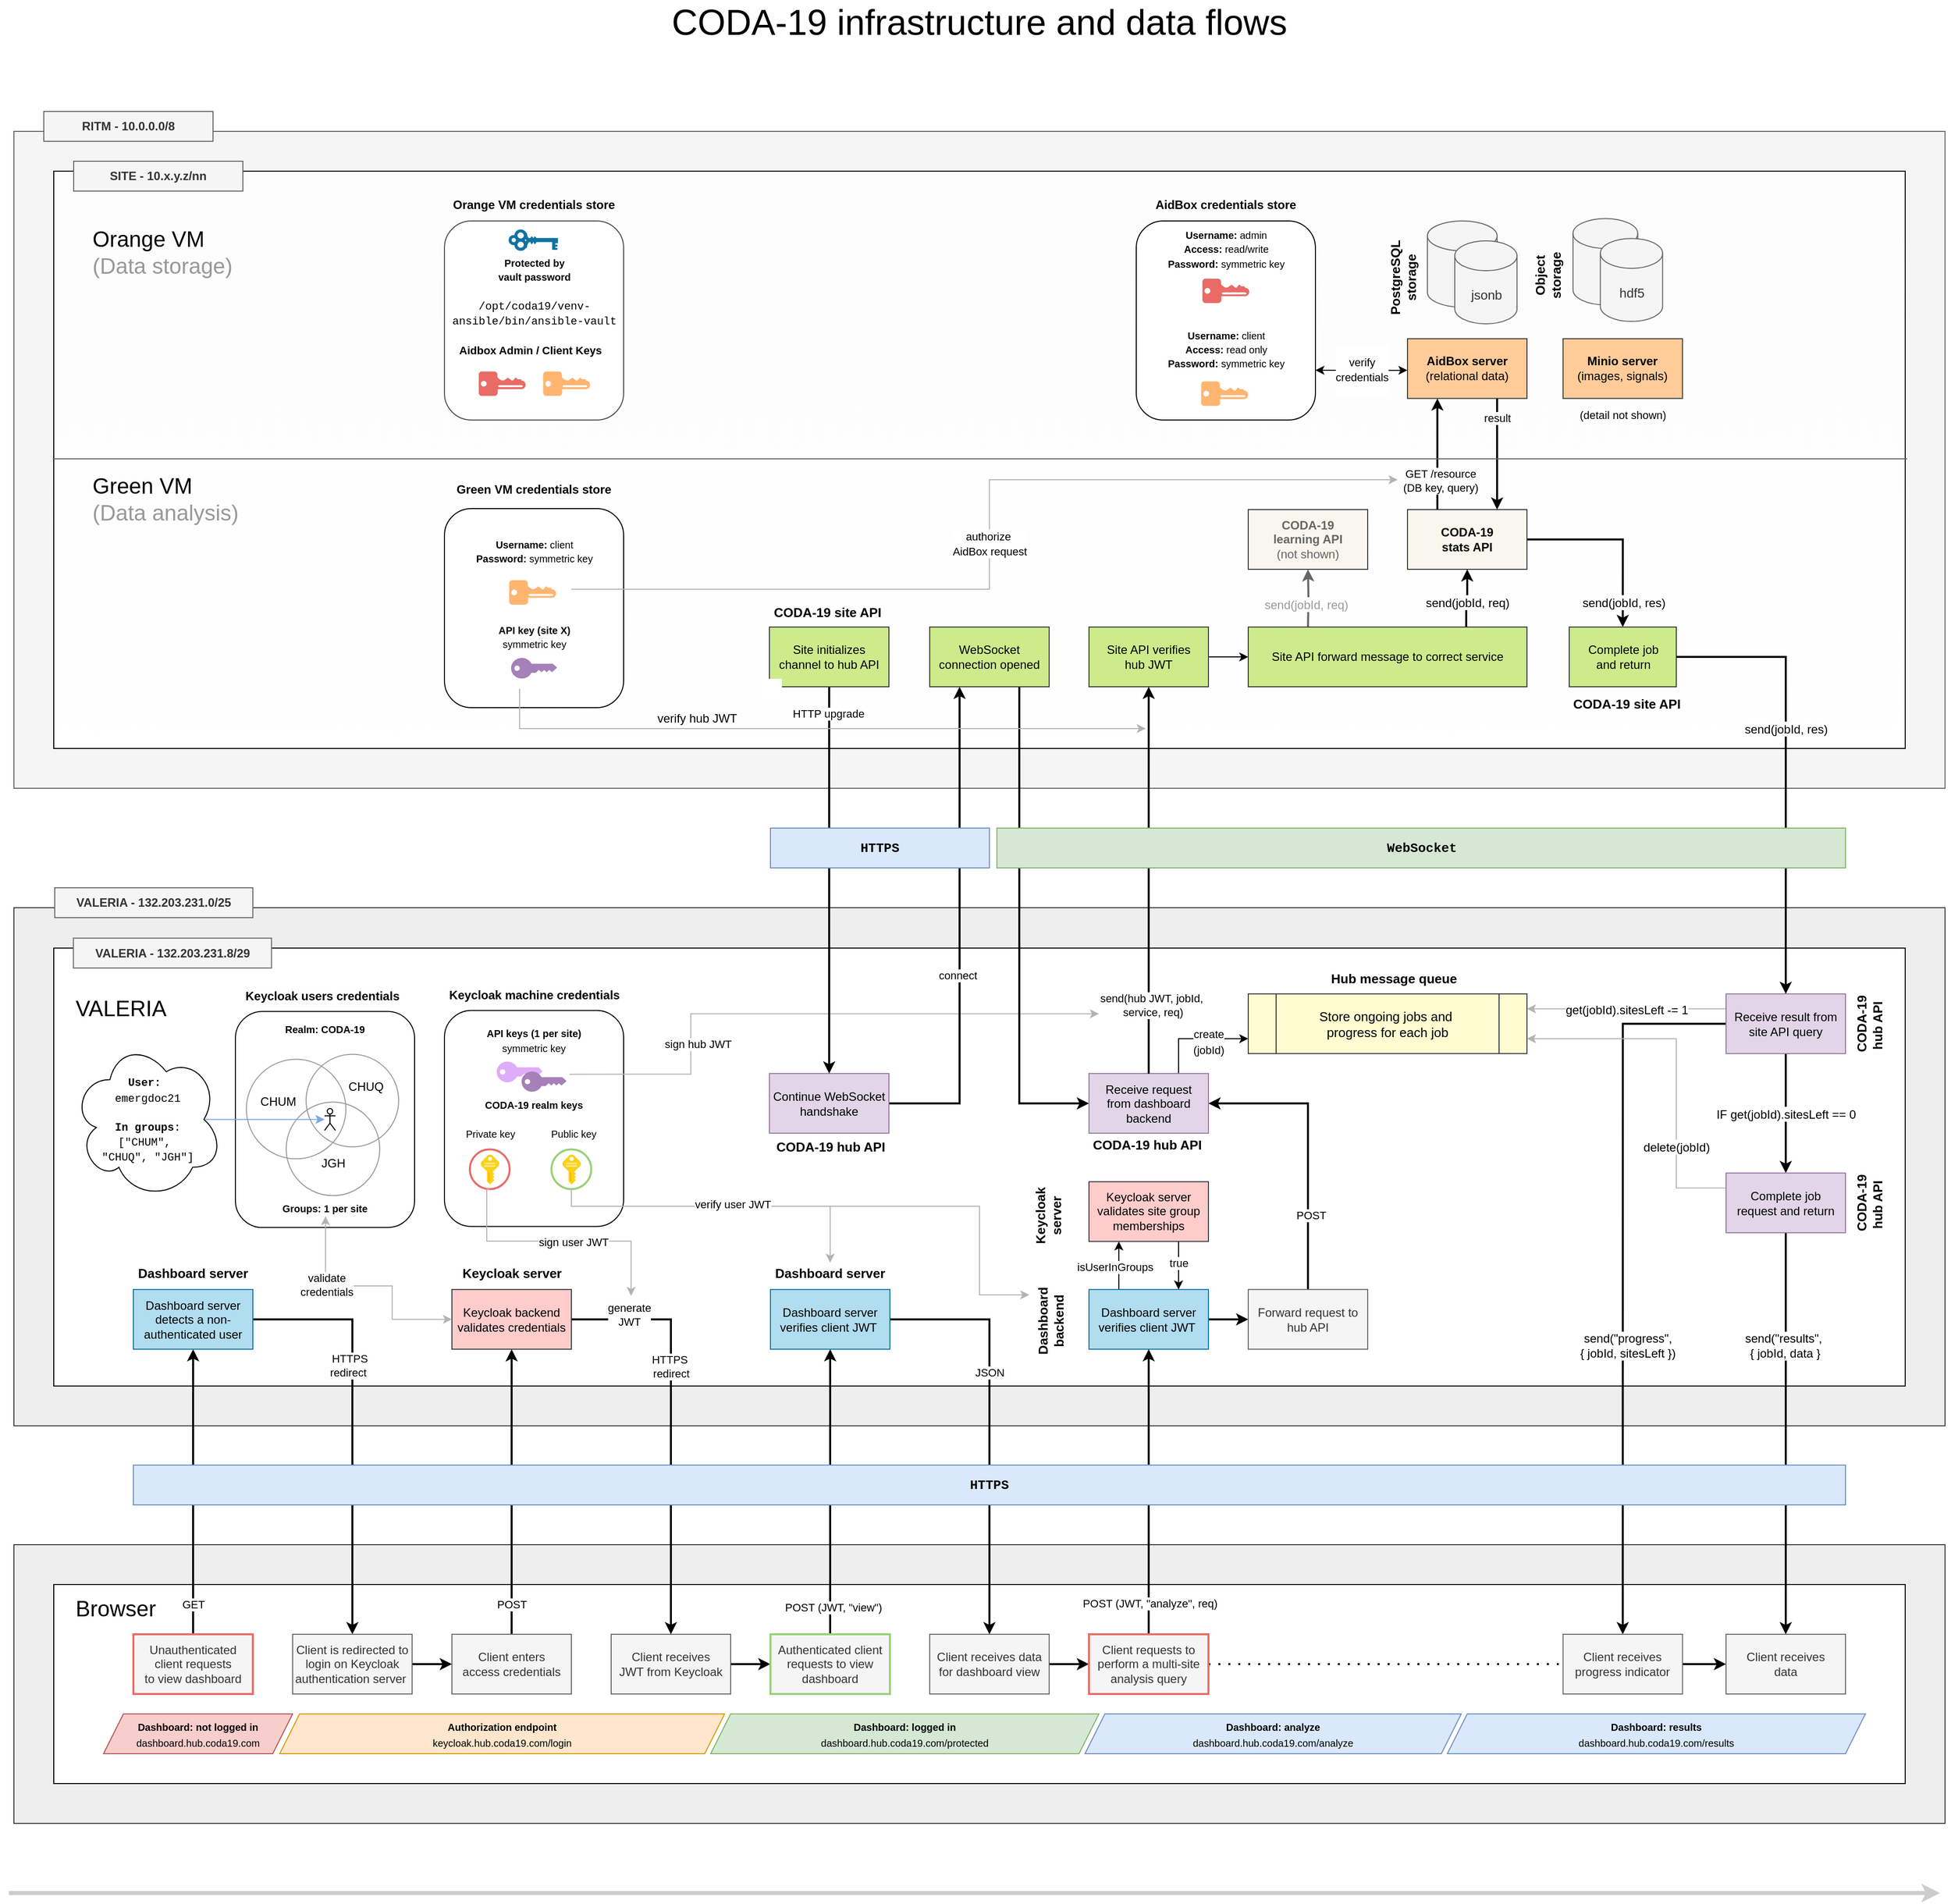<mxfile version="13.10.0" type="github">
  <diagram id="xXC8S_svYIRL2FnE1IQ2" name="Page-1">
    <mxGraphModel dx="2239" dy="6061" grid="1" gridSize="10" guides="1" tooltips="1" connect="1" arrows="1" fold="1" page="1" pageScale="1" pageWidth="2500" pageHeight="2200" math="0" shadow="0">
      <root>
        <mxCell id="0" />
        <mxCell id="1" parent="0" />
        <mxCell id="p4e5K4KNWvCtrYB_MZkV-330" value="" style="rounded=0;whiteSpace=wrap;html=1;fontSize=12;fillColor=#eeeeee;strokeColor=#36393d;" parent="1" vertex="1">
          <mxGeometry x="260" y="-2730" width="1940" height="280" as="geometry" />
        </mxCell>
        <mxCell id="p4e5K4KNWvCtrYB_MZkV-331" value="" style="rounded=0;whiteSpace=wrap;html=1;fontSize=12;" parent="1" vertex="1">
          <mxGeometry x="300" y="-2690" width="1860" height="200" as="geometry" />
        </mxCell>
        <mxCell id="p4e5K4KNWvCtrYB_MZkV-315" value="" style="rounded=0;whiteSpace=wrap;html=1;fontSize=12;fillColor=#eeeeee;strokeColor=#36393d;" parent="1" vertex="1">
          <mxGeometry x="260" y="-3370" width="1940" height="520.59" as="geometry" />
        </mxCell>
        <mxCell id="p4e5K4KNWvCtrYB_MZkV-316" value="" style="rounded=0;whiteSpace=wrap;html=1;fontSize=12;" parent="1" vertex="1">
          <mxGeometry x="300" y="-3329.41" width="1860" height="440" as="geometry" />
        </mxCell>
        <mxCell id="p4e5K4KNWvCtrYB_MZkV-298" value="" style="rounded=0;whiteSpace=wrap;html=1;fontSize=12;fillColor=#f5f5f5;strokeColor=#666666;fontColor=#333333;" parent="1" vertex="1">
          <mxGeometry x="260" y="-4150" width="1940" height="660" as="geometry" />
        </mxCell>
        <mxCell id="p4e5K4KNWvCtrYB_MZkV-300" value="" style="rounded=0;whiteSpace=wrap;html=1;fillColor=#FCFCFC;gradientColor=#ffffff;fontSize=12;" parent="1" vertex="1">
          <mxGeometry x="300" y="-4110" width="1860" height="580" as="geometry" />
        </mxCell>
        <mxCell id="p4e5K4KNWvCtrYB_MZkV-93" value="" style="group" parent="1" vertex="1" connectable="0">
          <mxGeometry x="660" y="-3266.7" width="240" height="217" as="geometry" />
        </mxCell>
        <mxCell id="p4e5K4KNWvCtrYB_MZkV-55" value="" style="rounded=1;whiteSpace=wrap;html=1;" parent="p4e5K4KNWvCtrYB_MZkV-93" vertex="1">
          <mxGeometry x="32.5" width="180" height="217" as="geometry" />
        </mxCell>
        <mxCell id="p4e5K4KNWvCtrYB_MZkV-47" value="&lt;font style=&quot;font-size: 10px&quot;&gt;&lt;b&gt;CODA-19 realm keys&lt;br&gt;&lt;/b&gt;&lt;br&gt;&amp;nbsp; Private key&amp;nbsp; &amp;nbsp; &amp;nbsp; &amp;nbsp; &amp;nbsp; &amp;nbsp; &amp;nbsp;Public key&amp;nbsp; &amp;nbsp;&amp;nbsp;&lt;br&gt;&lt;/font&gt;" style="text;html=1;strokeColor=none;fillColor=none;align=center;verticalAlign=middle;whiteSpace=wrap;rounded=0;" parent="p4e5K4KNWvCtrYB_MZkV-93" vertex="1">
          <mxGeometry x="5" y="93.54" width="235" height="29.931" as="geometry" />
        </mxCell>
        <mxCell id="p4e5K4KNWvCtrYB_MZkV-138" value="&lt;font style=&quot;font-size: 10px&quot;&gt;&lt;b&gt;API keys (1 per site)&lt;/b&gt;&lt;br&gt;symmetric key&lt;br&gt;&lt;/font&gt;" style="text;html=1;strokeColor=none;fillColor=none;align=center;verticalAlign=middle;whiteSpace=wrap;rounded=0;" parent="p4e5K4KNWvCtrYB_MZkV-93" vertex="1">
          <mxGeometry x="5" y="5" width="235" height="50" as="geometry" />
        </mxCell>
        <mxCell id="p4e5K4KNWvCtrYB_MZkV-140" value="" style="points=[[0,0.5,0],[0.24,0,0],[0.5,0.28,0],[0.995,0.475,0],[0.5,0.72,0],[0.24,1,0]];verticalLabelPosition=bottom;html=1;verticalAlign=top;aspect=fixed;align=center;pointerEvents=1;shape=mxgraph.cisco19.key;strokeColor=none;fillColor=#DFACF7;" parent="p4e5K4KNWvCtrYB_MZkV-93" vertex="1">
          <mxGeometry x="84.94" y="51.29" width="46.11" height="20.75" as="geometry" />
        </mxCell>
        <mxCell id="p4e5K4KNWvCtrYB_MZkV-291" value="" style="points=[[0,0.5,0],[0.24,0,0],[0.5,0.28,0],[0.995,0.475,0],[0.5,0.72,0],[0.24,1,0]];verticalLabelPosition=bottom;html=1;verticalAlign=top;aspect=fixed;align=center;pointerEvents=1;shape=mxgraph.cisco19.key;strokeColor=none;fillColor=#A680B8;" parent="p4e5K4KNWvCtrYB_MZkV-93" vertex="1">
          <mxGeometry x="110" y="61.29" width="45.05" height="20.27" as="geometry" />
        </mxCell>
        <mxCell id="p4e5K4KNWvCtrYB_MZkV-368" value="" style="ellipse;whiteSpace=wrap;html=1;aspect=fixed;fontFamily=Helvetica;fontSize=13;strokeColor=#EA6B66;strokeWidth=2;" parent="p4e5K4KNWvCtrYB_MZkV-93" vertex="1">
          <mxGeometry x="58" y="139.44" width="40" height="40" as="geometry" />
        </mxCell>
        <mxCell id="p4e5K4KNWvCtrYB_MZkV-371" value="" style="ellipse;whiteSpace=wrap;html=1;aspect=fixed;fontFamily=Helvetica;fontSize=13;strokeColor=#97D077;strokeWidth=2;" parent="p4e5K4KNWvCtrYB_MZkV-93" vertex="1">
          <mxGeometry x="140" y="139.44" width="40" height="40" as="geometry" />
        </mxCell>
        <mxCell id="p4e5K4KNWvCtrYB_MZkV-372" value="" style="aspect=fixed;html=1;points=[];align=center;image;fontSize=12;image=img/lib/mscae/Key.svg;fillColor=#DFACF7;gradientColor=#ffffff;" parent="p4e5K4KNWvCtrYB_MZkV-93" vertex="1">
          <mxGeometry x="151" y="144.7" width="18.6" height="30" as="geometry" />
        </mxCell>
        <mxCell id="p4e5K4KNWvCtrYB_MZkV-148" style="edgeStyle=orthogonalEdgeStyle;rounded=0;orthogonalLoop=1;jettySize=auto;html=1;startArrow=none;startFill=0;endArrow=classic;endFill=1;strokeWidth=1;strokeColor=#B3B3B3;exitX=0.697;exitY=0.295;exitDx=0;exitDy=0;exitPerimeter=0;" parent="1" source="p4e5K4KNWvCtrYB_MZkV-55" edge="1">
          <mxGeometry relative="1" as="geometry">
            <mxPoint x="1350" y="-3263.41" as="targetPoint" />
            <mxPoint x="810" y="-3224.7" as="sourcePoint" />
            <Array as="points">
              <mxPoint x="940" y="-3202.41" />
              <mxPoint x="940" y="-3263.41" />
              <mxPoint x="1350" y="-3263.41" />
            </Array>
          </mxGeometry>
        </mxCell>
        <mxCell id="p4e5K4KNWvCtrYB_MZkV-149" value="sign hub JWT" style="edgeLabel;html=1;align=center;verticalAlign=middle;resizable=0;points=[];" parent="p4e5K4KNWvCtrYB_MZkV-148" vertex="1" connectable="0">
          <mxGeometry x="-0.577" y="-4" relative="1" as="geometry">
            <mxPoint x="2.88" y="-27.04" as="offset" />
          </mxGeometry>
        </mxCell>
        <mxCell id="p4e5K4KNWvCtrYB_MZkV-44" style="edgeStyle=orthogonalEdgeStyle;rounded=0;orthogonalLoop=1;jettySize=auto;html=1;exitX=1;exitY=0.5;exitDx=0;exitDy=0;entryX=0;entryY=0.5;entryDx=0;entryDy=0;strokeWidth=2;" parent="1" source="JVTaZavZ11wcBZYtvzni-1" target="p4e5K4KNWvCtrYB_MZkV-40" edge="1">
          <mxGeometry relative="1" as="geometry" />
        </mxCell>
        <mxCell id="JVTaZavZ11wcBZYtvzni-1" value="Client receives&lt;br&gt;JWT from Keycloak" style="rounded=0;whiteSpace=wrap;html=1;fillColor=#f5f5f5;strokeColor=#666666;fontColor=#333333;" parent="1" vertex="1">
          <mxGeometry x="860" y="-2640" width="120" height="60" as="geometry" />
        </mxCell>
        <mxCell id="p4e5K4KNWvCtrYB_MZkV-8" style="edgeStyle=orthogonalEdgeStyle;rounded=0;orthogonalLoop=1;jettySize=auto;html=1;exitX=0.5;exitY=0;exitDx=0;exitDy=0;strokeWidth=2;" parent="1" source="JVTaZavZ11wcBZYtvzni-2" target="p4e5K4KNWvCtrYB_MZkV-7" edge="1">
          <mxGeometry relative="1" as="geometry" />
        </mxCell>
        <mxCell id="p4e5K4KNWvCtrYB_MZkV-21" value="GET" style="edgeLabel;html=1;align=center;verticalAlign=middle;resizable=0;points=[];" parent="p4e5K4KNWvCtrYB_MZkV-8" vertex="1" connectable="0">
          <mxGeometry x="0.429" y="1" relative="1" as="geometry">
            <mxPoint x="1" y="174.29" as="offset" />
          </mxGeometry>
        </mxCell>
        <mxCell id="JVTaZavZ11wcBZYtvzni-2" value="Unauthenticated client requests&lt;br&gt;to view dashboard" style="rounded=0;whiteSpace=wrap;html=1;fillColor=#f5f5f5;fontColor=#333333;strokeWidth=2;strokeColor=#EA6B66;" parent="1" vertex="1">
          <mxGeometry x="380" y="-2640" width="120" height="60" as="geometry" />
        </mxCell>
        <mxCell id="p4e5K4KNWvCtrYB_MZkV-67" style="edgeStyle=orthogonalEdgeStyle;rounded=0;orthogonalLoop=1;jettySize=auto;html=1;exitX=1;exitY=0.5;exitDx=0;exitDy=0;strokeWidth=2;" parent="1" source="JVTaZavZ11wcBZYtvzni-3" target="p4e5K4KNWvCtrYB_MZkV-64" edge="1">
          <mxGeometry relative="1" as="geometry" />
        </mxCell>
        <mxCell id="JVTaZavZ11wcBZYtvzni-3" value="Client receives data for dashboard view" style="rounded=0;whiteSpace=wrap;html=1;fillColor=#f5f5f5;strokeColor=#666666;fontColor=#333333;" parent="1" vertex="1">
          <mxGeometry x="1180" y="-2640" width="120" height="60" as="geometry" />
        </mxCell>
        <mxCell id="JVTaZavZ11wcBZYtvzni-18" style="edgeStyle=orthogonalEdgeStyle;rounded=0;orthogonalLoop=1;jettySize=auto;html=1;exitX=1;exitY=0.5;exitDx=0;exitDy=0;startArrow=none;startFill=0;strokeWidth=2;" parent="1" source="JVTaZavZ11wcBZYtvzni-12" target="JVTaZavZ11wcBZYtvzni-17" edge="1">
          <mxGeometry relative="1" as="geometry" />
        </mxCell>
        <mxCell id="p4e5K4KNWvCtrYB_MZkV-79" style="edgeStyle=orthogonalEdgeStyle;rounded=0;orthogonalLoop=1;jettySize=auto;html=1;exitX=0.25;exitY=0;exitDx=0;exitDy=0;entryX=0.25;entryY=1;entryDx=0;entryDy=0;strokeWidth=1;" parent="1" source="JVTaZavZ11wcBZYtvzni-12" target="p4e5K4KNWvCtrYB_MZkV-74" edge="1">
          <mxGeometry relative="1" as="geometry" />
        </mxCell>
        <mxCell id="p4e5K4KNWvCtrYB_MZkV-80" value="isUserInGroups" style="edgeLabel;html=1;align=center;verticalAlign=middle;resizable=0;points=[];" parent="p4e5K4KNWvCtrYB_MZkV-79" vertex="1" connectable="0">
          <mxGeometry x="-0.188" y="4" relative="1" as="geometry">
            <mxPoint y="-3.53" as="offset" />
          </mxGeometry>
        </mxCell>
        <mxCell id="JVTaZavZ11wcBZYtvzni-12" value="Dashboard server&lt;br&gt;verifies client JWT&amp;nbsp;" style="rounded=0;whiteSpace=wrap;html=1;fillColor=#b1ddf0;strokeColor=#10739e;" parent="1" vertex="1">
          <mxGeometry x="1340" y="-2986.41" width="120" height="60" as="geometry" />
        </mxCell>
        <mxCell id="p4e5K4KNWvCtrYB_MZkV-132" style="edgeStyle=orthogonalEdgeStyle;rounded=0;orthogonalLoop=1;jettySize=auto;html=1;exitX=0.5;exitY=0;exitDx=0;exitDy=0;entryX=1;entryY=0.5;entryDx=0;entryDy=0;startArrow=none;startFill=0;endArrow=classic;endFill=1;strokeWidth=2;" parent="1" source="JVTaZavZ11wcBZYtvzni-17" target="p4e5K4KNWvCtrYB_MZkV-131" edge="1">
          <mxGeometry relative="1" as="geometry" />
        </mxCell>
        <mxCell id="p4e5K4KNWvCtrYB_MZkV-133" value="POST" style="edgeLabel;html=1;align=center;verticalAlign=middle;resizable=0;points=[];" parent="p4e5K4KNWvCtrYB_MZkV-132" vertex="1" connectable="0">
          <mxGeometry x="-0.479" y="-3" relative="1" as="geometry">
            <mxPoint as="offset" />
          </mxGeometry>
        </mxCell>
        <mxCell id="JVTaZavZ11wcBZYtvzni-17" value="Forward request to hub API" style="rounded=0;whiteSpace=wrap;html=1;fillColor=#f5f5f5;strokeColor=#666666;fontColor=#333333;" parent="1" vertex="1">
          <mxGeometry x="1500" y="-2986.41" width="120" height="60" as="geometry" />
        </mxCell>
        <mxCell id="p4e5K4KNWvCtrYB_MZkV-176" style="edgeStyle=orthogonalEdgeStyle;rounded=0;orthogonalLoop=1;jettySize=auto;html=1;exitX=0.25;exitY=0;exitDx=0;exitDy=0;entryX=0.25;entryY=1;entryDx=0;entryDy=0;startArrow=none;startFill=0;endArrow=classic;endFill=1;strokeColor=#000000;strokeWidth=2;" parent="1" source="JVTaZavZ11wcBZYtvzni-21" target="JVTaZavZ11wcBZYtvzni-44" edge="1">
          <mxGeometry relative="1" as="geometry" />
        </mxCell>
        <mxCell id="p4e5K4KNWvCtrYB_MZkV-180" value="GET /resource&lt;br&gt;(DB key, query)" style="edgeLabel;html=1;align=center;verticalAlign=middle;resizable=0;points=[];" parent="p4e5K4KNWvCtrYB_MZkV-176" vertex="1" connectable="0">
          <mxGeometry x="-0.089" y="-3" relative="1" as="geometry">
            <mxPoint y="21.67" as="offset" />
          </mxGeometry>
        </mxCell>
        <mxCell id="p4e5K4KNWvCtrYB_MZkV-196" style="edgeStyle=orthogonalEdgeStyle;rounded=0;orthogonalLoop=1;jettySize=auto;html=1;exitX=1;exitY=0.5;exitDx=0;exitDy=0;entryX=0.5;entryY=0;entryDx=0;entryDy=0;startArrow=none;startFill=0;endArrow=classic;endFill=1;strokeWidth=2;" parent="1" source="JVTaZavZ11wcBZYtvzni-21" target="p4e5K4KNWvCtrYB_MZkV-211" edge="1">
          <mxGeometry relative="1" as="geometry" />
        </mxCell>
        <mxCell id="p4e5K4KNWvCtrYB_MZkV-219" value="&lt;font style=&quot;font-size: 12px&quot;&gt;send(jobId, res)&lt;/font&gt;" style="edgeLabel;html=1;align=center;verticalAlign=middle;resizable=0;points=[];fontSize=13;" parent="p4e5K4KNWvCtrYB_MZkV-196" vertex="1" connectable="0">
          <mxGeometry x="0.251" relative="1" as="geometry">
            <mxPoint x="0.08" y="43.43" as="offset" />
          </mxGeometry>
        </mxCell>
        <mxCell id="JVTaZavZ11wcBZYtvzni-21" value="&lt;b&gt;CODA-19 &lt;br&gt;stats API&lt;br&gt;&lt;/b&gt;" style="rounded=0;whiteSpace=wrap;html=1;fillColor=#f9f7ed;strokeColor=#36393d;" parent="1" vertex="1">
          <mxGeometry x="1660" y="-3770" width="120" height="60" as="geometry" />
        </mxCell>
        <mxCell id="JVTaZavZ11wcBZYtvzni-43" value="" style="endArrow=none;html=1;" parent="1" target="p4e5K4KNWvCtrYB_MZkV-300" edge="1">
          <mxGeometry width="50" height="50" relative="1" as="geometry">
            <mxPoint x="300" y="-3831" as="sourcePoint" />
            <mxPoint x="2140" y="-3831" as="targetPoint" />
          </mxGeometry>
        </mxCell>
        <mxCell id="p4e5K4KNWvCtrYB_MZkV-178" style="edgeStyle=orthogonalEdgeStyle;rounded=0;orthogonalLoop=1;jettySize=auto;html=1;exitX=0.75;exitY=1;exitDx=0;exitDy=0;entryX=0.75;entryY=0;entryDx=0;entryDy=0;startArrow=none;startFill=0;endArrow=classic;endFill=1;strokeWidth=2;" parent="1" source="JVTaZavZ11wcBZYtvzni-44" target="JVTaZavZ11wcBZYtvzni-21" edge="1">
          <mxGeometry relative="1" as="geometry" />
        </mxCell>
        <mxCell id="p4e5K4KNWvCtrYB_MZkV-179" value="result" style="edgeLabel;html=1;align=center;verticalAlign=middle;resizable=0;points=[];" parent="p4e5K4KNWvCtrYB_MZkV-178" vertex="1" connectable="0">
          <mxGeometry x="-0.661" relative="1" as="geometry">
            <mxPoint as="offset" />
          </mxGeometry>
        </mxCell>
        <mxCell id="p4e5K4KNWvCtrYB_MZkV-357" value="&lt;p style=&quot;font-size: 11px&quot;&gt;&lt;span style=&quot;font-family: &amp;#34;helvetica&amp;#34;&quot;&gt;verify &lt;br&gt;credentials&lt;/span&gt;&lt;br&gt;&lt;/p&gt;" style="edgeStyle=orthogonalEdgeStyle;rounded=0;orthogonalLoop=1;jettySize=auto;html=1;exitX=-0.001;exitY=0.529;exitDx=0;exitDy=0;entryX=1;entryY=0.75;entryDx=0;entryDy=0;startArrow=classic;startFill=1;endArrow=classic;endFill=1;strokeColor=#000000;strokeWidth=1;fontFamily=Courier New;fontSize=13;exitPerimeter=0;" parent="1" source="JVTaZavZ11wcBZYtvzni-44" target="p4e5K4KNWvCtrYB_MZkV-325" edge="1">
          <mxGeometry relative="1" as="geometry">
            <Array as="points" />
          </mxGeometry>
        </mxCell>
        <mxCell id="JVTaZavZ11wcBZYtvzni-44" value="&lt;b&gt;AidBox server&lt;/b&gt;&lt;br&gt;(relational data)" style="rounded=0;whiteSpace=wrap;html=1;fillColor=#ffcc99;strokeColor=#36393d;" parent="1" vertex="1">
          <mxGeometry x="1660" y="-3941.68" width="120" height="60" as="geometry" />
        </mxCell>
        <mxCell id="JVTaZavZ11wcBZYtvzni-45" value="Orange VM&lt;br&gt;&lt;span style=&quot;color: rgb(153 , 153 , 153)&quot;&gt;(Data storage)&lt;/span&gt;" style="text;html=1;strokeColor=none;fillColor=none;align=left;verticalAlign=middle;whiteSpace=wrap;rounded=0;fontSize=22;" parent="1" vertex="1">
          <mxGeometry x="337" y="-4043.32" width="150" height="30" as="geometry" />
        </mxCell>
        <mxCell id="JVTaZavZ11wcBZYtvzni-49" value="Green VM&lt;br&gt;&lt;font color=&quot;#999999&quot;&gt;(Data analysis)&lt;/font&gt;" style="text;html=1;strokeColor=none;fillColor=none;align=left;verticalAlign=middle;whiteSpace=wrap;rounded=0;fontSize=22;" parent="1" vertex="1">
          <mxGeometry x="337" y="-3795" width="150" height="30" as="geometry" />
        </mxCell>
        <mxCell id="JVTaZavZ11wcBZYtvzni-50" value="VALERIA" style="text;html=1;strokeColor=none;fillColor=none;align=left;verticalAlign=middle;whiteSpace=wrap;rounded=0;fontSize=22;" parent="1" vertex="1">
          <mxGeometry x="320" y="-3283.41" width="150" height="30" as="geometry" />
        </mxCell>
        <mxCell id="JVTaZavZ11wcBZYtvzni-51" value="Browser" style="text;html=1;strokeColor=none;fillColor=none;align=left;verticalAlign=middle;whiteSpace=wrap;rounded=0;fontSize=22;" parent="1" vertex="1">
          <mxGeometry x="319.75" y="-2680" width="150" height="30" as="geometry" />
        </mxCell>
        <mxCell id="p4e5K4KNWvCtrYB_MZkV-111" style="edgeStyle=orthogonalEdgeStyle;rounded=0;orthogonalLoop=1;jettySize=auto;html=1;exitX=1;exitY=0.5;exitDx=0;exitDy=0;strokeWidth=2;entryX=0.25;entryY=1;entryDx=0;entryDy=0;" parent="1" source="JVTaZavZ11wcBZYtvzni-53" target="p4e5K4KNWvCtrYB_MZkV-109" edge="1">
          <mxGeometry relative="1" as="geometry">
            <mxPoint x="1240.059" y="-3580" as="targetPoint" />
          </mxGeometry>
        </mxCell>
        <mxCell id="p4e5K4KNWvCtrYB_MZkV-157" value="connect" style="edgeLabel;html=1;align=center;verticalAlign=middle;resizable=0;points=[];" parent="p4e5K4KNWvCtrYB_MZkV-111" vertex="1" connectable="0">
          <mxGeometry x="0.282" y="2" relative="1" as="geometry">
            <mxPoint y="114.59" as="offset" />
          </mxGeometry>
        </mxCell>
        <mxCell id="JVTaZavZ11wcBZYtvzni-53" value="Continue WebSocket&lt;br&gt;handshake" style="rounded=0;whiteSpace=wrap;html=1;strokeColor=#9673a6;fillColor=#e1d5e7;" parent="1" vertex="1">
          <mxGeometry x="1019" y="-3203.41" width="120" height="60" as="geometry" />
        </mxCell>
        <mxCell id="p4e5K4KNWvCtrYB_MZkV-108" style="edgeStyle=orthogonalEdgeStyle;rounded=0;orthogonalLoop=1;jettySize=auto;html=1;exitX=0.5;exitY=1;exitDx=0;exitDy=0;strokeWidth=2;" parent="1" source="JVTaZavZ11wcBZYtvzni-54" target="JVTaZavZ11wcBZYtvzni-53" edge="1">
          <mxGeometry relative="1" as="geometry">
            <mxPoint x="1079" y="-3580" as="sourcePoint" />
          </mxGeometry>
        </mxCell>
        <mxCell id="p4e5K4KNWvCtrYB_MZkV-110" value="HTTP upgrade" style="edgeLabel;html=1;align=center;verticalAlign=middle;resizable=0;points=[];" parent="p4e5K4KNWvCtrYB_MZkV-108" vertex="1" connectable="0">
          <mxGeometry x="-0.429" y="-2" relative="1" as="geometry">
            <mxPoint x="0.5" y="-84" as="offset" />
          </mxGeometry>
        </mxCell>
        <mxCell id="JVTaZavZ11wcBZYtvzni-54" value="Site initializes channel to hub API" style="rounded=0;whiteSpace=wrap;html=1;fillColor=#cdeb8b;strokeColor=#36393d;" parent="1" vertex="1">
          <mxGeometry x="1019" y="-3652" width="120" height="60" as="geometry" />
        </mxCell>
        <mxCell id="p4e5K4KNWvCtrYB_MZkV-243" value="&lt;font style=&quot;font-size: 12px&quot;&gt;get(jobId).sitesLeft -= 1&lt;/font&gt;" style="edgeStyle=orthogonalEdgeStyle;rounded=0;orthogonalLoop=1;jettySize=auto;html=1;exitX=0;exitY=0.25;exitDx=0;exitDy=0;entryX=1;entryY=0.25;entryDx=0;entryDy=0;startArrow=none;startFill=0;endArrow=classic;endFill=1;strokeWidth=1;fontSize=13;strokeColor=#B3B3B3;" parent="1" source="JVTaZavZ11wcBZYtvzni-59" target="p4e5K4KNWvCtrYB_MZkV-205" edge="1">
          <mxGeometry relative="1" as="geometry" />
        </mxCell>
        <mxCell id="p4e5K4KNWvCtrYB_MZkV-249" value="&lt;font style=&quot;font-size: 12px&quot;&gt;IF get(jobId).sitesLeft == 0&lt;/font&gt;" style="edgeStyle=orthogonalEdgeStyle;rounded=0;orthogonalLoop=1;jettySize=auto;html=1;exitX=0.5;exitY=1;exitDx=0;exitDy=0;startArrow=none;startFill=0;endArrow=classic;endFill=1;strokeColor=#000000;strokeWidth=2;fontSize=13;" parent="1" source="JVTaZavZ11wcBZYtvzni-59" target="p4e5K4KNWvCtrYB_MZkV-246" edge="1">
          <mxGeometry relative="1" as="geometry" />
        </mxCell>
        <mxCell id="p4e5K4KNWvCtrYB_MZkV-258" style="edgeStyle=orthogonalEdgeStyle;rounded=0;orthogonalLoop=1;jettySize=auto;html=1;exitX=0;exitY=0.5;exitDx=0;exitDy=0;entryX=0.5;entryY=0;entryDx=0;entryDy=0;startArrow=none;startFill=0;endArrow=classic;endFill=1;strokeWidth=2;fontSize=13;" parent="1" source="JVTaZavZ11wcBZYtvzni-59" target="p4e5K4KNWvCtrYB_MZkV-256" edge="1">
          <mxGeometry relative="1" as="geometry" />
        </mxCell>
        <mxCell id="p4e5K4KNWvCtrYB_MZkV-259" value="send(&quot;progress&quot;, &lt;br&gt;{ jobId, sitesLeft })" style="edgeLabel;html=1;align=center;verticalAlign=middle;resizable=0;points=[];fontSize=12;" parent="p4e5K4KNWvCtrYB_MZkV-258" vertex="1" connectable="0">
          <mxGeometry x="0.554" relative="1" as="geometry">
            <mxPoint x="4.25" y="-130.25" as="offset" />
          </mxGeometry>
        </mxCell>
        <mxCell id="JVTaZavZ11wcBZYtvzni-59" value="Receive result from site API query" style="rounded=0;whiteSpace=wrap;html=1;fillColor=#e1d5e7;strokeColor=#9673a6;" parent="1" vertex="1">
          <mxGeometry x="1980" y="-3283.41" width="120" height="60" as="geometry" />
        </mxCell>
        <mxCell id="JVTaZavZ11wcBZYtvzni-83" style="edgeStyle=orthogonalEdgeStyle;rounded=0;orthogonalLoop=1;jettySize=auto;html=1;exitX=0.5;exitY=1;exitDx=0;exitDy=0;startArrow=none;startFill=0;strokeWidth=2;fontFamily=Courier New;fontSize=14;" parent="1" source="p4e5K4KNWvCtrYB_MZkV-246" target="JVTaZavZ11wcBZYtvzni-82" edge="1">
          <mxGeometry relative="1" as="geometry">
            <mxPoint x="1880.0" y="-3034.7" as="sourcePoint" />
          </mxGeometry>
        </mxCell>
        <mxCell id="p4e5K4KNWvCtrYB_MZkV-289" value="&lt;span style=&quot;color: rgba(0 , 0 , 0 , 0) ; font-family: monospace ; font-size: 0px ; background-color: rgb(248 , 249 , 250)&quot;&gt;%3CmxGraphModel%3E%3Croot%3E%3CmxCell%20id%3D%220%22%2F%3E%3CmxCell%20id%3D%221%22%20parent%3D%220%22%2F%3E%3CmxCell%20id%3D%222%22%20value%3D%22send(%26quot%3Bprogress%26quot%3B%2C%20%26lt%3Bbr%26gt%3BjobId%2C%20sitesLeft)%22%20style%3D%22edgeLabel%3Bhtml%3D1%3Balign%3Dcenter%3BverticalAlign%3Dmiddle%3Bresizable%3D0%3Bpoints%3D%5B%5D%3BfontSize%3D12%3B%22%20vertex%3D%221%22%20connectable%3D%220%22%20parent%3D%221%22%3E%3CmxGeometry%20x%3D%221616.221%22%20y%3D%22-1402.429%22%20as%3D%22geometry%22%2F%3E%3C%2FmxCell%3E%3C%2Froot%3E%3C%2FmxGraphModel%3E&lt;/span&gt;" style="edgeLabel;html=1;align=center;verticalAlign=middle;resizable=0;points=[];fontSize=12;" parent="JVTaZavZ11wcBZYtvzni-83" vertex="1" connectable="0">
          <mxGeometry x="-0.011" y="2" relative="1" as="geometry">
            <mxPoint as="offset" />
          </mxGeometry>
        </mxCell>
        <mxCell id="p4e5K4KNWvCtrYB_MZkV-290" value="send(&quot;results&quot;,&amp;nbsp;&lt;br&gt;{ jobId, data }" style="edgeLabel;html=1;align=center;verticalAlign=middle;resizable=0;points=[];fontSize=12;" parent="JVTaZavZ11wcBZYtvzni-83" vertex="1" connectable="0">
          <mxGeometry x="-0.071" y="-1" relative="1" as="geometry">
            <mxPoint y="-74.09" as="offset" />
          </mxGeometry>
        </mxCell>
        <mxCell id="JVTaZavZ11wcBZYtvzni-82" value="Client receives&lt;br&gt;data" style="rounded=0;whiteSpace=wrap;html=1;fillColor=#f5f5f5;strokeColor=#666666;fontColor=#333333;" parent="1" vertex="1">
          <mxGeometry x="1980" y="-2640" width="120" height="60" as="geometry" />
        </mxCell>
        <mxCell id="p4e5K4KNWvCtrYB_MZkV-11" style="edgeStyle=orthogonalEdgeStyle;rounded=0;orthogonalLoop=1;jettySize=auto;html=1;exitX=1;exitY=0.5;exitDx=0;exitDy=0;strokeWidth=2;" parent="1" source="p4e5K4KNWvCtrYB_MZkV-7" target="p4e5K4KNWvCtrYB_MZkV-10" edge="1">
          <mxGeometry relative="1" as="geometry" />
        </mxCell>
        <mxCell id="p4e5K4KNWvCtrYB_MZkV-23" value="HTTPS&lt;br&gt;redirect&amp;nbsp;" style="edgeLabel;html=1;align=center;verticalAlign=middle;resizable=0;points=[];" parent="p4e5K4KNWvCtrYB_MZkV-11" vertex="1" connectable="0">
          <mxGeometry x="0.244" y="-2" relative="1" as="geometry">
            <mxPoint x="-1.5" y="-112.6" as="offset" />
          </mxGeometry>
        </mxCell>
        <mxCell id="p4e5K4KNWvCtrYB_MZkV-7" value="Dashboard server&lt;br&gt;detects a non-authenticated user" style="rounded=0;whiteSpace=wrap;html=1;strokeColor=#10739e;fillColor=#b1ddf0;" parent="1" vertex="1">
          <mxGeometry x="380" y="-2986.41" width="120" height="60" as="geometry" />
        </mxCell>
        <mxCell id="p4e5K4KNWvCtrYB_MZkV-19" style="edgeStyle=orthogonalEdgeStyle;rounded=0;orthogonalLoop=1;jettySize=auto;html=1;exitX=1;exitY=0.5;exitDx=0;exitDy=0;strokeWidth=2;" parent="1" source="p4e5K4KNWvCtrYB_MZkV-10" target="p4e5K4KNWvCtrYB_MZkV-18" edge="1">
          <mxGeometry relative="1" as="geometry" />
        </mxCell>
        <mxCell id="p4e5K4KNWvCtrYB_MZkV-10" value="Client is redirected to login on Keycloak&lt;br&gt;authentication server&amp;nbsp;" style="rounded=0;whiteSpace=wrap;html=1;fillColor=#f5f5f5;strokeColor=#666666;fontColor=#333333;" parent="1" vertex="1">
          <mxGeometry x="540" y="-2640" width="120" height="60" as="geometry" />
        </mxCell>
        <mxCell id="p4e5K4KNWvCtrYB_MZkV-34" style="edgeStyle=orthogonalEdgeStyle;rounded=0;orthogonalLoop=1;jettySize=auto;html=1;exitX=1;exitY=0.5;exitDx=0;exitDy=0;strokeWidth=2;" parent="1" source="p4e5K4KNWvCtrYB_MZkV-16" target="JVTaZavZ11wcBZYtvzni-1" edge="1">
          <mxGeometry relative="1" as="geometry" />
        </mxCell>
        <mxCell id="p4e5K4KNWvCtrYB_MZkV-35" value="HTTPS&amp;nbsp;&lt;br&gt;redirect" style="edgeLabel;html=1;align=center;verticalAlign=middle;resizable=0;points=[];" parent="p4e5K4KNWvCtrYB_MZkV-34" vertex="1" connectable="0">
          <mxGeometry x="0.548" y="2" relative="1" as="geometry">
            <mxPoint x="-2" y="-175.6" as="offset" />
          </mxGeometry>
        </mxCell>
        <mxCell id="p4e5K4KNWvCtrYB_MZkV-54" value="generate&lt;br&gt;JWT" style="edgeLabel;html=1;align=center;verticalAlign=middle;resizable=0;points=[];" parent="p4e5K4KNWvCtrYB_MZkV-34" vertex="1" connectable="0">
          <mxGeometry x="-0.756" y="5" relative="1" as="geometry">
            <mxPoint x="7" as="offset" />
          </mxGeometry>
        </mxCell>
        <mxCell id="p4e5K4KNWvCtrYB_MZkV-16" value="Keycloak backend validates credentials" style="rounded=0;whiteSpace=wrap;html=1;fillColor=#ffcccc;strokeColor=#36393d;" parent="1" vertex="1">
          <mxGeometry x="700" y="-2986.41" width="120" height="60" as="geometry" />
        </mxCell>
        <mxCell id="p4e5K4KNWvCtrYB_MZkV-20" value="POST" style="edgeStyle=orthogonalEdgeStyle;rounded=0;orthogonalLoop=1;jettySize=auto;html=1;exitX=0.5;exitY=0;exitDx=0;exitDy=0;strokeWidth=2;" parent="1" source="p4e5K4KNWvCtrYB_MZkV-18" target="p4e5K4KNWvCtrYB_MZkV-16" edge="1">
          <mxGeometry x="-0.79" relative="1" as="geometry">
            <mxPoint as="offset" />
          </mxGeometry>
        </mxCell>
        <mxCell id="p4e5K4KNWvCtrYB_MZkV-18" value="Client enters&lt;br&gt;access credentials" style="rounded=0;whiteSpace=wrap;html=1;fillColor=#f5f5f5;strokeColor=#666666;fontColor=#333333;" parent="1" vertex="1">
          <mxGeometry x="700" y="-2640" width="120" height="60" as="geometry" />
        </mxCell>
        <mxCell id="p4e5K4KNWvCtrYB_MZkV-26" value="&lt;font style=&quot;font-size: 13px;&quot;&gt;&lt;b style=&quot;font-size: 13px;&quot;&gt;Keycloak server&lt;/b&gt;&lt;/font&gt;" style="text;html=1;strokeColor=none;fillColor=none;align=center;verticalAlign=middle;whiteSpace=wrap;rounded=0;fontSize=13;" parent="1" vertex="1">
          <mxGeometry x="692.5" y="-3013.41" width="135" height="20" as="geometry" />
        </mxCell>
        <mxCell id="p4e5K4KNWvCtrYB_MZkV-33" value="&lt;font style=&quot;font-size: 13px&quot;&gt;&lt;b style=&quot;font-size: 13px&quot;&gt;Dashboard server&lt;/b&gt;&lt;/font&gt;" style="text;html=1;strokeColor=none;fillColor=none;align=center;verticalAlign=middle;whiteSpace=wrap;rounded=0;fontSize=13;" parent="1" vertex="1">
          <mxGeometry x="361.25" y="-3013.41" width="157.5" height="20" as="geometry" />
        </mxCell>
        <mxCell id="p4e5K4KNWvCtrYB_MZkV-60" style="edgeStyle=orthogonalEdgeStyle;rounded=0;orthogonalLoop=1;jettySize=auto;html=1;exitX=0.5;exitY=0;exitDx=0;exitDy=0;strokeWidth=2;" parent="1" source="p4e5K4KNWvCtrYB_MZkV-40" target="p4e5K4KNWvCtrYB_MZkV-41" edge="1">
          <mxGeometry relative="1" as="geometry" />
        </mxCell>
        <mxCell id="p4e5K4KNWvCtrYB_MZkV-61" value="POST (JWT, &quot;view&quot;)" style="edgeLabel;html=1;align=center;verticalAlign=middle;resizable=0;points=[];" parent="p4e5K4KNWvCtrYB_MZkV-60" vertex="1" connectable="0">
          <mxGeometry x="-0.171" y="2" relative="1" as="geometry">
            <mxPoint x="5" y="91" as="offset" />
          </mxGeometry>
        </mxCell>
        <mxCell id="p4e5K4KNWvCtrYB_MZkV-40" value="Authenticated client requests to view dashboard" style="rounded=0;whiteSpace=wrap;html=1;fillColor=#f5f5f5;fontColor=#333333;strokeWidth=2;strokeColor=#97D077;" parent="1" vertex="1">
          <mxGeometry x="1020" y="-2640" width="120" height="60" as="geometry" />
        </mxCell>
        <mxCell id="p4e5K4KNWvCtrYB_MZkV-62" style="edgeStyle=orthogonalEdgeStyle;rounded=0;orthogonalLoop=1;jettySize=auto;html=1;exitX=1;exitY=0.5;exitDx=0;exitDy=0;strokeWidth=2;" parent="1" source="p4e5K4KNWvCtrYB_MZkV-41" target="JVTaZavZ11wcBZYtvzni-3" edge="1">
          <mxGeometry relative="1" as="geometry" />
        </mxCell>
        <mxCell id="p4e5K4KNWvCtrYB_MZkV-63" value="JSON" style="edgeLabel;html=1;align=center;verticalAlign=middle;resizable=0;points=[];" parent="p4e5K4KNWvCtrYB_MZkV-62" vertex="1" connectable="0">
          <mxGeometry x="0.185" y="2" relative="1" as="geometry">
            <mxPoint x="-2" y="-93.41" as="offset" />
          </mxGeometry>
        </mxCell>
        <mxCell id="p4e5K4KNWvCtrYB_MZkV-41" value="Dashboard server&lt;br&gt;verifies client JWT&amp;nbsp;" style="rounded=0;whiteSpace=wrap;html=1;strokeColor=#10739e;fillColor=#b1ddf0;" parent="1" vertex="1">
          <mxGeometry x="1020" y="-2986.41" width="120" height="60" as="geometry" />
        </mxCell>
        <mxCell id="p4e5K4KNWvCtrYB_MZkV-43" value="&lt;font style=&quot;font-size: 13px&quot;&gt;&lt;b style=&quot;font-size: 13px&quot;&gt;Dashboard server&lt;/b&gt;&lt;/font&gt;" style="text;html=1;strokeColor=none;fillColor=none;align=center;verticalAlign=middle;whiteSpace=wrap;rounded=0;fontSize=13;" parent="1" vertex="1">
          <mxGeometry x="996.25" y="-3013.41" width="167.5" height="20" as="geometry" />
        </mxCell>
        <mxCell id="p4e5K4KNWvCtrYB_MZkV-66" style="edgeStyle=orthogonalEdgeStyle;rounded=0;orthogonalLoop=1;jettySize=auto;html=1;exitX=0.5;exitY=0;exitDx=0;exitDy=0;strokeWidth=2;" parent="1" source="p4e5K4KNWvCtrYB_MZkV-64" target="JVTaZavZ11wcBZYtvzni-12" edge="1">
          <mxGeometry relative="1" as="geometry" />
        </mxCell>
        <mxCell id="p4e5K4KNWvCtrYB_MZkV-70" value="POST (JWT, &quot;analyze&quot;, req)" style="edgeLabel;html=1;align=center;verticalAlign=middle;resizable=0;points=[];" parent="p4e5K4KNWvCtrYB_MZkV-66" vertex="1" connectable="0">
          <mxGeometry x="-0.247" y="-2" relative="1" as="geometry">
            <mxPoint x="-1.5" y="77.14" as="offset" />
          </mxGeometry>
        </mxCell>
        <mxCell id="p4e5K4KNWvCtrYB_MZkV-262" style="edgeStyle=orthogonalEdgeStyle;rounded=0;orthogonalLoop=1;jettySize=auto;html=1;exitX=1;exitY=0.5;exitDx=0;exitDy=0;entryX=0;entryY=0.5;entryDx=0;entryDy=0;startArrow=none;startFill=0;endArrow=none;endFill=0;strokeColor=#000000;strokeWidth=2;fontSize=12;dashed=1;dashPattern=1 4;" parent="1" source="p4e5K4KNWvCtrYB_MZkV-64" target="p4e5K4KNWvCtrYB_MZkV-256" edge="1">
          <mxGeometry relative="1" as="geometry" />
        </mxCell>
        <mxCell id="p4e5K4KNWvCtrYB_MZkV-64" value="Client requests to perform a multi-site analysis query" style="rounded=0;whiteSpace=wrap;html=1;fillColor=#f5f5f5;fontColor=#333333;strokeWidth=2;strokeColor=#EA6B66;" parent="1" vertex="1">
          <mxGeometry x="1340" y="-2640" width="120" height="60" as="geometry" />
        </mxCell>
        <mxCell id="p4e5K4KNWvCtrYB_MZkV-81" style="edgeStyle=orthogonalEdgeStyle;rounded=0;orthogonalLoop=1;jettySize=auto;html=1;exitX=0.75;exitY=1;exitDx=0;exitDy=0;entryX=0.75;entryY=0;entryDx=0;entryDy=0;strokeWidth=1;" parent="1" source="p4e5K4KNWvCtrYB_MZkV-74" target="JVTaZavZ11wcBZYtvzni-12" edge="1">
          <mxGeometry relative="1" as="geometry" />
        </mxCell>
        <mxCell id="p4e5K4KNWvCtrYB_MZkV-82" value="true" style="edgeLabel;html=1;align=center;verticalAlign=middle;resizable=0;points=[];" parent="p4e5K4KNWvCtrYB_MZkV-81" vertex="1" connectable="0">
          <mxGeometry x="-0.341" relative="1" as="geometry">
            <mxPoint y="5.06" as="offset" />
          </mxGeometry>
        </mxCell>
        <mxCell id="p4e5K4KNWvCtrYB_MZkV-74" value="Keycloak server&lt;br&gt;validates site group&lt;br&gt;memberships" style="rounded=0;whiteSpace=wrap;html=1;fillColor=#ffcccc;strokeColor=#36393d;" parent="1" vertex="1">
          <mxGeometry x="1340" y="-3094.7" width="120" height="60" as="geometry" />
        </mxCell>
        <mxCell id="p4e5K4KNWvCtrYB_MZkV-92" value="" style="shape=image;html=1;verticalAlign=top;verticalLabelPosition=bottom;labelBackgroundColor=#ffffff;imageAspect=0;aspect=fixed;image=https://cdn2.iconfinder.com/data/icons/font-awesome/1792/heartbeat-128.png;imageBackground=#ffffff;" parent="1" vertex="1">
          <mxGeometry x="1011.5" y="-3600" width="20" height="20" as="geometry" />
        </mxCell>
        <mxCell id="p4e5K4KNWvCtrYB_MZkV-52" value="" style="edgeStyle=orthogonalEdgeStyle;rounded=0;orthogonalLoop=1;jettySize=auto;html=1;strokeWidth=1;strokeColor=#B3B3B3;exitX=0.5;exitY=1;exitDx=0;exitDy=0;" parent="1" source="p4e5K4KNWvCtrYB_MZkV-368" edge="1">
          <mxGeometry relative="1" as="geometry">
            <mxPoint x="735" y="-3080" as="sourcePoint" />
            <mxPoint x="880" y="-2980" as="targetPoint" />
            <Array as="points">
              <mxPoint x="735" y="-3087" />
              <mxPoint x="735" y="-3035" />
              <mxPoint x="880" y="-3035" />
            </Array>
          </mxGeometry>
        </mxCell>
        <mxCell id="p4e5K4KNWvCtrYB_MZkV-53" value="sign user JWT" style="edgeLabel;html=1;align=center;verticalAlign=middle;resizable=0;points=[];" parent="p4e5K4KNWvCtrYB_MZkV-52" vertex="1" connectable="0">
          <mxGeometry x="0.355" y="-2" relative="1" as="geometry">
            <mxPoint x="-31.11" y="-1.7" as="offset" />
          </mxGeometry>
        </mxCell>
        <mxCell id="p4e5K4KNWvCtrYB_MZkV-58" value="" style="edgeStyle=orthogonalEdgeStyle;rounded=0;orthogonalLoop=1;jettySize=auto;html=1;strokeWidth=1;strokeColor=#B3B3B3;exitX=0.5;exitY=1;exitDx=0;exitDy=0;" parent="1" source="p4e5K4KNWvCtrYB_MZkV-371" target="p4e5K4KNWvCtrYB_MZkV-43" edge="1">
          <mxGeometry relative="1" as="geometry">
            <mxPoint x="820" y="-3080" as="sourcePoint" />
            <Array as="points">
              <mxPoint x="820" y="-3070" />
              <mxPoint x="1080" y="-3070" />
            </Array>
          </mxGeometry>
        </mxCell>
        <mxCell id="p4e5K4KNWvCtrYB_MZkV-95" value="&lt;font style=&quot;font-size: 13px;&quot;&gt;&lt;b style=&quot;font-size: 13px;&quot;&gt;CODA-19 hub API&amp;nbsp;&lt;/b&gt;&lt;/font&gt;" style="text;html=1;strokeColor=none;fillColor=none;align=center;verticalAlign=middle;whiteSpace=wrap;rounded=0;fontSize=13;" parent="1" vertex="1">
          <mxGeometry x="1015" y="-3140.12" width="135" height="20" as="geometry" />
        </mxCell>
        <mxCell id="p4e5K4KNWvCtrYB_MZkV-96" value="&lt;font style=&quot;font-size: 13px&quot;&gt;&lt;b style=&quot;font-size: 13px&quot;&gt;CODA-19 site API&lt;/b&gt;&lt;/font&gt;" style="text;html=1;strokeColor=none;fillColor=none;align=center;verticalAlign=middle;whiteSpace=wrap;rounded=0;fontSize=13;" parent="1" vertex="1">
          <mxGeometry x="1004" y="-3677" width="147" height="20" as="geometry" />
        </mxCell>
        <mxCell id="p4e5K4KNWvCtrYB_MZkV-139" style="edgeStyle=orthogonalEdgeStyle;rounded=0;orthogonalLoop=1;jettySize=auto;html=1;exitX=0.75;exitY=1;exitDx=0;exitDy=0;entryX=0;entryY=0.5;entryDx=0;entryDy=0;startArrow=none;startFill=0;endArrow=classic;endFill=1;strokeWidth=2;" parent="1" source="p4e5K4KNWvCtrYB_MZkV-109" target="p4e5K4KNWvCtrYB_MZkV-131" edge="1">
          <mxGeometry relative="1" as="geometry" />
        </mxCell>
        <mxCell id="p4e5K4KNWvCtrYB_MZkV-109" value="WebSocket&lt;br&gt;connection opened" style="rounded=0;whiteSpace=wrap;html=1;fillColor=#cdeb8b;strokeColor=#36393d;" parent="1" vertex="1">
          <mxGeometry x="1180" y="-3652" width="120" height="60" as="geometry" />
        </mxCell>
        <mxCell id="p4e5K4KNWvCtrYB_MZkV-160" style="edgeStyle=orthogonalEdgeStyle;rounded=0;orthogonalLoop=1;jettySize=auto;html=1;exitX=1;exitY=0.5;exitDx=0;exitDy=0;startArrow=none;startFill=0;endArrow=classic;endFill=1;strokeWidth=1;" parent="1" source="p4e5K4KNWvCtrYB_MZkV-121" target="p4e5K4KNWvCtrYB_MZkV-153" edge="1">
          <mxGeometry relative="1" as="geometry" />
        </mxCell>
        <mxCell id="p4e5K4KNWvCtrYB_MZkV-121" value="Site API verifies&lt;br&gt;hub JWT" style="rounded=0;whiteSpace=wrap;html=1;fillColor=#cdeb8b;strokeColor=#36393d;" parent="1" vertex="1">
          <mxGeometry x="1340" y="-3652" width="120" height="60" as="geometry" />
        </mxCell>
        <mxCell id="p4e5K4KNWvCtrYB_MZkV-236" style="edgeStyle=orthogonalEdgeStyle;rounded=0;orthogonalLoop=1;jettySize=auto;html=1;exitX=0.75;exitY=0;exitDx=0;exitDy=0;entryX=0;entryY=0.75;entryDx=0;entryDy=0;startArrow=none;startFill=0;endArrow=classic;endFill=1;strokeColor=#000000;strokeWidth=1;fontSize=13;" parent="1" source="p4e5K4KNWvCtrYB_MZkV-131" target="p4e5K4KNWvCtrYB_MZkV-205" edge="1">
          <mxGeometry relative="1" as="geometry" />
        </mxCell>
        <mxCell id="p4e5K4KNWvCtrYB_MZkV-237" value="&lt;font style=&quot;font-size: 11px&quot;&gt;create&lt;br&gt;(jobId)&lt;/font&gt;" style="edgeLabel;html=1;align=center;verticalAlign=middle;resizable=0;points=[];fontSize=13;" parent="p4e5K4KNWvCtrYB_MZkV-236" vertex="1" connectable="0">
          <mxGeometry x="-0.602" y="-2" relative="1" as="geometry">
            <mxPoint x="28" y="-11.86" as="offset" />
          </mxGeometry>
        </mxCell>
        <mxCell id="p4e5K4KNWvCtrYB_MZkV-131" value="Receive request&lt;br&gt;from dashboard backend" style="rounded=0;whiteSpace=wrap;html=1;strokeColor=#9673a6;fillColor=#e1d5e7;" parent="1" vertex="1">
          <mxGeometry x="1340" y="-3203.41" width="120" height="60" as="geometry" />
        </mxCell>
        <mxCell id="p4e5K4KNWvCtrYB_MZkV-152" value="" style="group" parent="1" vertex="1" connectable="0">
          <mxGeometry x="665" y="-3741" width="235" height="170" as="geometry" />
        </mxCell>
        <mxCell id="p4e5K4KNWvCtrYB_MZkV-101" value="&lt;span style=&quot;font-size: 10px&quot;&gt;&lt;u&gt;&lt;br&gt;&lt;/u&gt;&lt;/span&gt;&lt;span style=&quot;font-size: 10px&quot;&gt;&lt;b&gt;Username:&amp;nbsp;&lt;/b&gt;client&lt;br&gt;&lt;/span&gt;&lt;b style=&quot;font-size: 10px&quot;&gt;Password:&lt;/b&gt;&lt;span style=&quot;font-size: 10px&quot;&gt;&amp;nbsp;symmetric key&lt;/span&gt;&lt;span style=&quot;font-size: 10px&quot;&gt;&lt;br&gt;&lt;br&gt;&lt;br&gt;&lt;br&gt;&lt;br&gt;&lt;b&gt;API key (site X)&lt;/b&gt;&lt;br&gt;&lt;/span&gt;&lt;span style=&quot;font-size: 10px&quot;&gt;symmetric key&lt;br&gt;&lt;br&gt;&lt;br&gt;&lt;br&gt;&lt;/span&gt;" style="rounded=1;whiteSpace=wrap;html=1;" parent="p4e5K4KNWvCtrYB_MZkV-152" vertex="1">
          <mxGeometry x="27.5" y="-30" width="180" height="200" as="geometry" />
        </mxCell>
        <mxCell id="p4e5K4KNWvCtrYB_MZkV-187" value="" style="points=[[0,0.5,0],[0.24,0,0],[0.5,0.28,0],[0.995,0.475,0],[0.5,0.72,0],[0.24,1,0]];verticalLabelPosition=bottom;html=1;verticalAlign=top;aspect=fixed;align=center;pointerEvents=1;shape=mxgraph.cisco19.key;strokeColor=#6c8ebf;fillColor=#A680B8;" parent="p4e5K4KNWvCtrYB_MZkV-152" vertex="1">
          <mxGeometry x="94.45" y="120" width="46.11" height="20.75" as="geometry" />
        </mxCell>
        <mxCell id="p4e5K4KNWvCtrYB_MZkV-293" value="" style="aspect=fixed;pointerEvents=1;shadow=0;dashed=0;html=1;strokeColor=none;labelPosition=center;verticalLabelPosition=bottom;verticalAlign=top;align=center;shape=mxgraph.mscae.enterprise.key_permissions;fontSize=12;fillColor=#FFB570;rotation=-90;" parent="p4e5K4KNWvCtrYB_MZkV-152" vertex="1">
          <mxGeometry x="103.81" y="30.69" width="24.5" height="47.12" as="geometry" />
        </mxCell>
        <mxCell id="p4e5K4KNWvCtrYB_MZkV-167" style="edgeStyle=orthogonalEdgeStyle;rounded=0;orthogonalLoop=1;jettySize=auto;html=1;entryX=0.5;entryY=1;entryDx=0;entryDy=0;startArrow=none;startFill=0;endArrow=classic;endFill=1;strokeWidth=2;strokeColor=#666666;" parent="1" target="p4e5K4KNWvCtrYB_MZkV-165" edge="1">
          <mxGeometry relative="1" as="geometry">
            <mxPoint x="1560" y="-3652" as="sourcePoint" />
          </mxGeometry>
        </mxCell>
        <mxCell id="p4e5K4KNWvCtrYB_MZkV-213" value="&lt;font color=&quot;#999999&quot; style=&quot;font-size: 12px&quot;&gt;send(jobId, req)&lt;/font&gt;" style="edgeLabel;html=1;align=center;verticalAlign=middle;resizable=0;points=[];fontSize=13;" parent="p4e5K4KNWvCtrYB_MZkV-167" vertex="1" connectable="0">
          <mxGeometry x="-0.197" y="3" relative="1" as="geometry">
            <mxPoint as="offset" />
          </mxGeometry>
        </mxCell>
        <mxCell id="p4e5K4KNWvCtrYB_MZkV-170" style="edgeStyle=orthogonalEdgeStyle;rounded=0;orthogonalLoop=1;jettySize=auto;html=1;exitX=0.782;exitY=0;exitDx=0;exitDy=0;entryX=0.5;entryY=1;entryDx=0;entryDy=0;startArrow=none;startFill=0;endArrow=classic;endFill=1;strokeColor=#000000;strokeWidth=2;exitPerimeter=0;" parent="1" source="p4e5K4KNWvCtrYB_MZkV-153" target="JVTaZavZ11wcBZYtvzni-21" edge="1">
          <mxGeometry relative="1" as="geometry" />
        </mxCell>
        <mxCell id="p4e5K4KNWvCtrYB_MZkV-212" value="&lt;font style=&quot;font-size: 12px&quot;&gt;send(jobId, req)&lt;/font&gt;" style="edgeLabel;html=1;align=center;verticalAlign=middle;resizable=0;points=[];fontSize=13;" parent="p4e5K4KNWvCtrYB_MZkV-170" vertex="1" connectable="0">
          <mxGeometry x="-0.149" y="-1" relative="1" as="geometry">
            <mxPoint as="offset" />
          </mxGeometry>
        </mxCell>
        <mxCell id="p4e5K4KNWvCtrYB_MZkV-153" value="Site API&amp;nbsp;forward message to correct service" style="rounded=0;whiteSpace=wrap;html=1;fillColor=#cdeb8b;strokeColor=#36393d;" parent="1" vertex="1">
          <mxGeometry x="1500" y="-3652" width="280" height="60" as="geometry" />
        </mxCell>
        <mxCell id="p4e5K4KNWvCtrYB_MZkV-158" style="edgeStyle=orthogonalEdgeStyle;rounded=0;orthogonalLoop=1;jettySize=auto;html=1;startArrow=none;startFill=0;endArrow=classic;endFill=1;strokeColor=#B3B3B3;strokeWidth=1;" parent="1" edge="1">
          <mxGeometry relative="1" as="geometry">
            <mxPoint x="768" y="-3590" as="sourcePoint" />
            <mxPoint x="1397" y="-3550" as="targetPoint" />
            <Array as="points">
              <mxPoint x="768" y="-3550" />
              <mxPoint x="1397" y="-3550" />
            </Array>
          </mxGeometry>
        </mxCell>
        <mxCell id="p4e5K4KNWvCtrYB_MZkV-287" value="verify hub JWT" style="edgeLabel;html=1;align=center;verticalAlign=middle;resizable=0;points=[];fontSize=12;" parent="p4e5K4KNWvCtrYB_MZkV-158" vertex="1" connectable="0">
          <mxGeometry x="-0.418" relative="1" as="geometry">
            <mxPoint x="23.67" y="-10" as="offset" />
          </mxGeometry>
        </mxCell>
        <mxCell id="p4e5K4KNWvCtrYB_MZkV-165" value="&lt;font color=&quot;#666666&quot;&gt;&lt;b&gt;CODA-19 &lt;/b&gt;&lt;br&gt;&lt;b&gt;learning API&lt;/b&gt;&lt;br&gt;(not shown)&lt;br&gt;&lt;/font&gt;" style="rounded=0;whiteSpace=wrap;html=1;fillColor=#f9f7ed;strokeColor=#36393d;" parent="1" vertex="1">
          <mxGeometry x="1500" y="-3770" width="120" height="60" as="geometry" />
        </mxCell>
        <mxCell id="p4e5K4KNWvCtrYB_MZkV-134" style="edgeStyle=orthogonalEdgeStyle;rounded=0;orthogonalLoop=1;jettySize=auto;html=1;exitX=0.5;exitY=0;exitDx=0;exitDy=0;startArrow=none;startFill=0;endArrow=classic;endFill=1;strokeWidth=2;entryX=0.5;entryY=1;entryDx=0;entryDy=0;" parent="1" source="p4e5K4KNWvCtrYB_MZkV-131" target="p4e5K4KNWvCtrYB_MZkV-121" edge="1">
          <mxGeometry relative="1" as="geometry">
            <mxPoint x="1400" y="-3580" as="targetPoint" />
          </mxGeometry>
        </mxCell>
        <mxCell id="p4e5K4KNWvCtrYB_MZkV-136" value="send(hub JWT, jobId,&amp;nbsp;&lt;br&gt;service, req)" style="edgeLabel;html=1;align=center;verticalAlign=middle;resizable=0;points=[];" parent="p4e5K4KNWvCtrYB_MZkV-134" vertex="1" connectable="0">
          <mxGeometry x="-0.403" y="3" relative="1" as="geometry">
            <mxPoint x="6.75" y="46.71" as="offset" />
          </mxGeometry>
        </mxCell>
        <mxCell id="p4e5K4KNWvCtrYB_MZkV-182" value="&lt;font&gt;&lt;b&gt;&lt;font style=&quot;font-size: 12px&quot;&gt;Orange VM credentials store&lt;/font&gt;&lt;/b&gt;&lt;br style=&quot;font-size: 13px&quot;&gt;&lt;/font&gt;" style="text;html=1;strokeColor=none;fillColor=none;align=center;verticalAlign=middle;whiteSpace=wrap;rounded=0;fontSize=13;" parent="1" vertex="1">
          <mxGeometry x="665" y="-4090" width="235" height="26.35" as="geometry" />
        </mxCell>
        <mxCell id="p4e5K4KNWvCtrYB_MZkV-142" value="&lt;font&gt;&lt;b&gt;&lt;font style=&quot;font-size: 12px&quot;&gt;Green VM credentials store&lt;/font&gt;&lt;/b&gt;&lt;br style=&quot;font-size: 13px&quot;&gt;&lt;/font&gt;" style="text;html=1;strokeColor=none;fillColor=none;align=center;verticalAlign=middle;whiteSpace=wrap;rounded=0;fontSize=13;" parent="1" vertex="1">
          <mxGeometry x="665" y="-3810" width="235" height="37.3" as="geometry" />
        </mxCell>
        <mxCell id="p4e5K4KNWvCtrYB_MZkV-192" style="edgeStyle=orthogonalEdgeStyle;rounded=0;orthogonalLoop=1;jettySize=auto;html=1;startArrow=none;startFill=0;endArrow=classic;endFill=1;strokeWidth=1;strokeColor=#B3B3B3;" parent="1" edge="1">
          <mxGeometry relative="1" as="geometry">
            <mxPoint x="1650" y="-3800" as="targetPoint" />
            <mxPoint x="820" y="-3690" as="sourcePoint" />
            <Array as="points">
              <mxPoint x="830" y="-3690" />
              <mxPoint x="1240" y="-3690" />
              <mxPoint x="1240" y="-3800" />
            </Array>
          </mxGeometry>
        </mxCell>
        <mxCell id="p4e5K4KNWvCtrYB_MZkV-304" value="&lt;span style=&quot;font-size: 11px&quot;&gt;authorize&amp;nbsp;&lt;/span&gt;&lt;br style=&quot;font-size: 11px&quot;&gt;&lt;span style=&quot;font-size: 11px&quot;&gt;AidBox request&lt;/span&gt;" style="edgeLabel;html=1;align=center;verticalAlign=middle;resizable=0;points=[];fontSize=12;" parent="p4e5K4KNWvCtrYB_MZkV-192" vertex="1" connectable="0">
          <mxGeometry x="-0.009" relative="1" as="geometry">
            <mxPoint as="offset" />
          </mxGeometry>
        </mxCell>
        <mxCell id="p4e5K4KNWvCtrYB_MZkV-198" value="&lt;font style=&quot;font-size: 13px&quot;&gt;&lt;b style=&quot;font-size: 13px&quot;&gt;Keycloak &lt;br&gt;server&lt;/b&gt;&lt;/font&gt;" style="text;html=1;strokeColor=none;fillColor=none;align=center;verticalAlign=middle;whiteSpace=wrap;rounded=0;fontSize=13;rotation=-90;" parent="1" vertex="1">
          <mxGeometry x="1253.5" y="-3070.34" width="90" height="20" as="geometry" />
        </mxCell>
        <mxCell id="p4e5K4KNWvCtrYB_MZkV-200" value="&lt;font style=&quot;font-size: 13px&quot;&gt;&lt;b style=&quot;font-size: 13px&quot;&gt;Dashboard &lt;br&gt;backend&lt;/b&gt;&lt;/font&gt;" style="text;html=1;strokeColor=none;fillColor=none;align=center;verticalAlign=middle;whiteSpace=wrap;rounded=0;fontSize=13;rotation=-90;" parent="1" vertex="1">
          <mxGeometry x="1250" y="-2964.76" width="103.5" height="20" as="geometry" />
        </mxCell>
        <mxCell id="p4e5K4KNWvCtrYB_MZkV-203" value="&lt;font style=&quot;font-size: 13px;&quot;&gt;&lt;b style=&quot;font-size: 13px;&quot;&gt;CODA-19 hub API&amp;nbsp;&lt;/b&gt;&lt;/font&gt;" style="text;html=1;strokeColor=none;fillColor=none;align=center;verticalAlign=middle;whiteSpace=wrap;rounded=0;fontSize=13;" parent="1" vertex="1">
          <mxGeometry x="1333" y="-3142.12" width="135" height="20" as="geometry" />
        </mxCell>
        <mxCell id="p4e5K4KNWvCtrYB_MZkV-220" style="edgeStyle=orthogonalEdgeStyle;rounded=0;orthogonalLoop=1;jettySize=auto;html=1;exitX=1;exitY=0.5;exitDx=0;exitDy=0;startArrow=none;startFill=0;endArrow=classic;endFill=1;strokeWidth=2;fontSize=13;" parent="1" source="p4e5K4KNWvCtrYB_MZkV-211" target="JVTaZavZ11wcBZYtvzni-59" edge="1">
          <mxGeometry relative="1" as="geometry" />
        </mxCell>
        <mxCell id="p4e5K4KNWvCtrYB_MZkV-227" value="&lt;span style=&quot;font-size: 12px&quot;&gt;send(jobId, res)&lt;/span&gt;" style="edgeLabel;html=1;align=center;verticalAlign=middle;resizable=0;points=[];fontSize=13;" parent="p4e5K4KNWvCtrYB_MZkV-220" vertex="1" connectable="0">
          <mxGeometry x="-0.065" y="2" relative="1" as="geometry">
            <mxPoint x="-2" y="-28" as="offset" />
          </mxGeometry>
        </mxCell>
        <mxCell id="p4e5K4KNWvCtrYB_MZkV-211" value="Complete job&lt;br&gt;and return" style="rounded=0;whiteSpace=wrap;html=1;fillColor=#cdeb8b;strokeColor=#36393d;" parent="1" vertex="1">
          <mxGeometry x="1822.5" y="-3652" width="107.5" height="60" as="geometry" />
        </mxCell>
        <mxCell id="p4e5K4KNWvCtrYB_MZkV-205" value="Store ongoing jobs and&amp;nbsp;&lt;br&gt;progress for each job" style="shape=process;whiteSpace=wrap;html=1;backgroundOutline=1;fontSize=13;strokeColor=#36393d;fillColor=#FFFCD1;" parent="1" vertex="1">
          <mxGeometry x="1500" y="-3283.41" width="280" height="60" as="geometry" />
        </mxCell>
        <mxCell id="p4e5K4KNWvCtrYB_MZkV-216" value="" style="shape=cylinder3;whiteSpace=wrap;html=1;boundedLbl=1;backgroundOutline=1;size=15;fillColor=#f5f5f5;fontSize=13;strokeColor=#666666;fontColor=#333333;" parent="1" vertex="1">
          <mxGeometry x="1680" y="-4060" width="70" height="86.73" as="geometry" />
        </mxCell>
        <mxCell id="p4e5K4KNWvCtrYB_MZkV-217" value="jsonb" style="shape=cylinder3;whiteSpace=wrap;html=1;boundedLbl=1;backgroundOutline=1;size=15;fillColor=#f5f5f5;fontSize=13;strokeColor=#666666;fontColor=#333333;" parent="1" vertex="1">
          <mxGeometry x="1707.5" y="-4040" width="62.52" height="83.36" as="geometry" />
        </mxCell>
        <mxCell id="p4e5K4KNWvCtrYB_MZkV-226" value="&lt;font style=&quot;font-size: 13px&quot;&gt;&lt;b style=&quot;font-size: 13px&quot;&gt;CODA-19 &lt;br&gt;hub API&amp;nbsp;&lt;/b&gt;&lt;/font&gt;" style="text;html=1;strokeColor=none;fillColor=none;align=center;verticalAlign=middle;whiteSpace=wrap;rounded=0;fontSize=13;rotation=-90;" parent="1" vertex="1">
          <mxGeometry x="2080" y="-3263.41" width="86.71" height="20" as="geometry" />
        </mxCell>
        <mxCell id="p4e5K4KNWvCtrYB_MZkV-248" style="edgeStyle=orthogonalEdgeStyle;rounded=0;orthogonalLoop=1;jettySize=auto;html=1;exitX=0;exitY=0.25;exitDx=0;exitDy=0;startArrow=none;startFill=0;endArrow=classic;endFill=1;strokeWidth=1;fontSize=13;entryX=1;entryY=0.75;entryDx=0;entryDy=0;strokeColor=#B3B3B3;" parent="1" source="p4e5K4KNWvCtrYB_MZkV-246" target="p4e5K4KNWvCtrYB_MZkV-205" edge="1">
          <mxGeometry relative="1" as="geometry">
            <Array as="points">
              <mxPoint x="1930" y="-3088.41" />
              <mxPoint x="1930" y="-3238.41" />
            </Array>
          </mxGeometry>
        </mxCell>
        <mxCell id="p4e5K4KNWvCtrYB_MZkV-250" value="&lt;font style=&quot;font-size: 12px&quot;&gt;delete(jobId)&lt;/font&gt;" style="edgeLabel;html=1;align=center;verticalAlign=middle;resizable=0;points=[];fontSize=13;" parent="p4e5K4KNWvCtrYB_MZkV-248" vertex="1" connectable="0">
          <mxGeometry x="-0.092" y="-2" relative="1" as="geometry">
            <mxPoint x="-2" y="66.86" as="offset" />
          </mxGeometry>
        </mxCell>
        <mxCell id="p4e5K4KNWvCtrYB_MZkV-246" value="Complete job &lt;br&gt;request and return" style="rounded=0;whiteSpace=wrap;html=1;fillColor=#e1d5e7;strokeColor=#9673a6;" parent="1" vertex="1">
          <mxGeometry x="1980" y="-3103.41" width="120" height="60" as="geometry" />
        </mxCell>
        <mxCell id="p4e5K4KNWvCtrYB_MZkV-253" value="" style="endArrow=classic;html=1;strokeWidth=4;fontSize=13;strokeColor=#CCCCCC;" parent="1" edge="1">
          <mxGeometry width="50" height="50" relative="1" as="geometry">
            <mxPoint x="255" y="-2380" as="sourcePoint" />
            <mxPoint x="2195" y="-2380" as="targetPoint" />
          </mxGeometry>
        </mxCell>
        <mxCell id="p4e5K4KNWvCtrYB_MZkV-254" value="&lt;font style=&quot;font-size: 13px&quot;&gt;&lt;b style=&quot;font-size: 13px&quot;&gt;CODA-19 &lt;br&gt;hub API&amp;nbsp;&lt;/b&gt;&lt;/font&gt;" style="text;html=1;strokeColor=none;fillColor=none;align=center;verticalAlign=middle;whiteSpace=wrap;rounded=0;fontSize=13;rotation=-90;" parent="1" vertex="1">
          <mxGeometry x="2080" y="-3083.41" width="86.71" height="20" as="geometry" />
        </mxCell>
        <mxCell id="p4e5K4KNWvCtrYB_MZkV-255" value="&lt;font style=&quot;font-size: 13px&quot;&gt;&lt;b style=&quot;font-size: 13px&quot;&gt;Hub message queue&lt;/b&gt;&lt;/font&gt;" style="text;html=1;strokeColor=none;fillColor=none;align=center;verticalAlign=middle;whiteSpace=wrap;rounded=0;fontSize=13;" parent="1" vertex="1">
          <mxGeometry x="1579" y="-3309.41" width="135" height="20" as="geometry" />
        </mxCell>
        <mxCell id="p4e5K4KNWvCtrYB_MZkV-261" style="edgeStyle=orthogonalEdgeStyle;rounded=0;orthogonalLoop=1;jettySize=auto;html=1;exitX=1;exitY=0.5;exitDx=0;exitDy=0;entryX=0;entryY=0.5;entryDx=0;entryDy=0;startArrow=none;startFill=0;endArrow=classic;endFill=1;strokeColor=#000000;strokeWidth=2;fontSize=12;" parent="1" source="p4e5K4KNWvCtrYB_MZkV-256" target="JVTaZavZ11wcBZYtvzni-82" edge="1">
          <mxGeometry relative="1" as="geometry" />
        </mxCell>
        <mxCell id="p4e5K4KNWvCtrYB_MZkV-256" value="Client receives progress indicator" style="rounded=0;whiteSpace=wrap;html=1;fillColor=#f5f5f5;strokeColor=#666666;fontColor=#333333;" parent="1" vertex="1">
          <mxGeometry x="1816.25" y="-2640" width="120" height="60" as="geometry" />
        </mxCell>
        <mxCell id="p4e5K4KNWvCtrYB_MZkV-263" value="&lt;font&gt;&lt;b&gt;&lt;font style=&quot;font-size: 12px&quot;&gt;Keycloak machine credentials&lt;/font&gt;&lt;/b&gt;&lt;br&gt;&lt;/font&gt;" style="text;html=1;strokeColor=none;fillColor=none;align=center;verticalAlign=middle;whiteSpace=wrap;rounded=0;" parent="1" vertex="1">
          <mxGeometry x="693.75" y="-3300.71" width="177.5" height="37.3" as="geometry" />
        </mxCell>
        <mxCell id="p4e5K4KNWvCtrYB_MZkV-264" value="" style="group" parent="1" vertex="1" connectable="0">
          <mxGeometry x="450" y="-3265.7" width="240" height="217" as="geometry" />
        </mxCell>
        <mxCell id="p4e5K4KNWvCtrYB_MZkV-265" value="" style="rounded=1;whiteSpace=wrap;html=1;" parent="p4e5K4KNWvCtrYB_MZkV-264" vertex="1">
          <mxGeometry x="32.5" width="180" height="217" as="geometry" />
        </mxCell>
        <mxCell id="p4e5K4KNWvCtrYB_MZkV-269" value="&lt;font style=&quot;font-size: 10px&quot;&gt;&lt;b&gt;Realm: CODA-19&lt;/b&gt;&lt;br&gt;&lt;/font&gt;" style="text;html=1;strokeColor=none;fillColor=none;align=center;verticalAlign=middle;whiteSpace=wrap;rounded=0;" parent="p4e5K4KNWvCtrYB_MZkV-264" vertex="1">
          <mxGeometry x="65" y="5" width="115" height="25" as="geometry" />
        </mxCell>
        <mxCell id="p4e5K4KNWvCtrYB_MZkV-272" value="CHUM&amp;nbsp; &amp;nbsp; &amp;nbsp; &amp;nbsp; &amp;nbsp; &amp;nbsp;&lt;br&gt;&lt;br&gt;" style="ellipse;whiteSpace=wrap;html=1;aspect=fixed;gradientColor=#ffffff;fontSize=12;fillColor=none;strokeColor=#999999;" parent="p4e5K4KNWvCtrYB_MZkV-264" vertex="1">
          <mxGeometry x="43.5" y="48" width="100" height="100" as="geometry" />
        </mxCell>
        <mxCell id="p4e5K4KNWvCtrYB_MZkV-273" value="&lt;br&gt;&lt;br&gt;JGH" style="ellipse;whiteSpace=wrap;html=1;aspect=fixed;gradientColor=#ffffff;fontSize=12;fillColor=none;strokeColor=#999999;" parent="p4e5K4KNWvCtrYB_MZkV-264" vertex="1">
          <mxGeometry x="83.5" y="91" width="94" height="94" as="geometry" />
        </mxCell>
        <mxCell id="p4e5K4KNWvCtrYB_MZkV-276" value="&amp;nbsp; &amp;nbsp; &amp;nbsp; &amp;nbsp; CHUQ&lt;br&gt;&lt;br&gt;&lt;br&gt;" style="ellipse;whiteSpace=wrap;html=1;aspect=fixed;gradientColor=#ffffff;fontSize=12;fillColor=none;strokeColor=#999999;" parent="p4e5K4KNWvCtrYB_MZkV-264" vertex="1">
          <mxGeometry x="103.5" y="43" width="93" height="93" as="geometry" />
        </mxCell>
        <mxCell id="p4e5K4KNWvCtrYB_MZkV-278" value="&lt;font style=&quot;font-size: 10px&quot;&gt;&lt;b&gt;Groups: 1 per site&lt;/b&gt;&lt;br&gt;&lt;/font&gt;" style="text;html=1;strokeColor=none;fillColor=none;align=center;verticalAlign=middle;whiteSpace=wrap;rounded=0;" parent="p4e5K4KNWvCtrYB_MZkV-264" vertex="1">
          <mxGeometry x="65" y="185" width="115" height="25" as="geometry" />
        </mxCell>
        <mxCell id="p4e5K4KNWvCtrYB_MZkV-279" value="" style="shape=umlActor;verticalLabelPosition=bottom;verticalAlign=top;html=1;outlineConnect=0;fillColor=none;gradientColor=#ffffff;fontSize=12;" parent="p4e5K4KNWvCtrYB_MZkV-264" vertex="1">
          <mxGeometry x="122" y="97.5" width="11" height="22" as="geometry" />
        </mxCell>
        <mxCell id="p4e5K4KNWvCtrYB_MZkV-271" value="&lt;font&gt;&lt;b&gt;&lt;font style=&quot;font-size: 12px&quot;&gt;Keycloak users credentials&lt;/font&gt;&lt;/b&gt;&lt;br&gt;&lt;/font&gt;" style="text;html=1;strokeColor=none;fillColor=none;align=center;verticalAlign=middle;whiteSpace=wrap;rounded=0;" parent="1" vertex="1">
          <mxGeometry x="481" y="-3300" width="177.5" height="37.3" as="geometry" />
        </mxCell>
        <mxCell id="p4e5K4KNWvCtrYB_MZkV-282" value="&lt;b&gt;Minio server&lt;/b&gt;&lt;br&gt;(images, signals)" style="rounded=0;whiteSpace=wrap;html=1;fillColor=#ffcc99;strokeColor=#36393d;" parent="1" vertex="1">
          <mxGeometry x="1816.25" y="-3941.68" width="120" height="60" as="geometry" />
        </mxCell>
        <mxCell id="p4e5K4KNWvCtrYB_MZkV-283" value="" style="shape=cylinder3;whiteSpace=wrap;html=1;boundedLbl=1;backgroundOutline=1;size=15;fillColor=#f5f5f5;fontSize=13;strokeColor=#666666;fontColor=#333333;" parent="1" vertex="1">
          <mxGeometry x="1826.25" y="-4062.43" width="65.05" height="86.73" as="geometry" />
        </mxCell>
        <mxCell id="p4e5K4KNWvCtrYB_MZkV-284" value="hdf5" style="shape=cylinder3;whiteSpace=wrap;html=1;boundedLbl=1;backgroundOutline=1;size=15;fillColor=#f5f5f5;fontSize=13;strokeColor=#666666;fontColor=#333333;" parent="1" vertex="1">
          <mxGeometry x="1853.75" y="-4042.43" width="62.52" height="83.36" as="geometry" />
        </mxCell>
        <mxCell id="p4e5K4KNWvCtrYB_MZkV-302" value="&lt;b&gt;RITM - 10.0.0.0/8&lt;/b&gt;" style="rounded=0;whiteSpace=wrap;html=1;fillColor=#f5f5f5;fontSize=12;strokeColor=#666666;fontColor=#333333;" parent="1" vertex="1">
          <mxGeometry x="290" y="-4170" width="170" height="30" as="geometry" />
        </mxCell>
        <mxCell id="p4e5K4KNWvCtrYB_MZkV-303" value="&lt;b&gt;SITE - 10.x.y.z/nn&lt;/b&gt;" style="rounded=0;whiteSpace=wrap;html=1;fillColor=#f5f5f5;fontSize=12;strokeColor=#666666;fontColor=#333333;" parent="1" vertex="1">
          <mxGeometry x="320" y="-4120" width="170" height="30" as="geometry" />
        </mxCell>
        <mxCell id="p4e5K4KNWvCtrYB_MZkV-306" value="&lt;b&gt;Object storage&lt;/b&gt;" style="text;html=1;strokeColor=none;fillColor=none;align=center;verticalAlign=middle;whiteSpace=wrap;rounded=0;fontSize=13;rotation=-90;" parent="1" vertex="1">
          <mxGeometry x="1756.25" y="-4015.75" width="90" height="20" as="geometry" />
        </mxCell>
        <mxCell id="p4e5K4KNWvCtrYB_MZkV-307" value="&lt;b&gt;PostgreSQL storage&lt;/b&gt;" style="text;html=1;strokeColor=none;fillColor=none;align=center;verticalAlign=middle;whiteSpace=wrap;rounded=0;fontSize=13;rotation=-90;" parent="1" vertex="1">
          <mxGeometry x="1610" y="-4013.32" width="90" height="20" as="geometry" />
        </mxCell>
        <mxCell id="p4e5K4KNWvCtrYB_MZkV-313" value="&lt;span id=&quot;docs-internal-guid-664c3788-7fff-2f86-3ad1-f9acddefb61a&quot;&gt;&lt;span style=&quot;vertical-align: baseline&quot;&gt;&lt;font&gt;&lt;span style=&quot;font-size: 10px&quot;&gt;&lt;b&gt;&lt;br&gt;Protected by &lt;br&gt;vault password&lt;br&gt;&lt;/b&gt;&lt;/span&gt;&lt;br&gt;&lt;span style=&quot;font-size: 11px&quot;&gt;&lt;font face=&quot;Courier New&quot;&gt;/opt/coda19/venv-ansible/bin/ansible-vault&lt;/font&gt;&lt;/span&gt;&lt;br&gt;&lt;/font&gt;&lt;/span&gt;&lt;/span&gt;&lt;span style=&quot;font-size: 10px&quot;&gt;&lt;br&gt;&lt;br&gt;&lt;br&gt;&lt;br&gt;&lt;br&gt;&lt;/span&gt;" style="rounded=1;whiteSpace=wrap;html=1;fontFamily=Helvetica;strokeColor=#4D4D4D;" parent="1" vertex="1">
          <mxGeometry x="692.5" y="-4060" width="180" height="200" as="geometry" />
        </mxCell>
        <mxCell id="p4e5K4KNWvCtrYB_MZkV-317" value="&lt;b&gt;VALERIA - 132.203.231.0/25&lt;/b&gt;" style="rounded=0;whiteSpace=wrap;html=1;fillColor=#f5f5f5;fontSize=12;strokeColor=#666666;fontColor=#333333;" parent="1" vertex="1">
          <mxGeometry x="301" y="-3390" width="199" height="30" as="geometry" />
        </mxCell>
        <mxCell id="p4e5K4KNWvCtrYB_MZkV-318" value="&lt;b&gt;VALERIA -&amp;nbsp;132.203.231.8/29&lt;/b&gt;" style="rounded=0;whiteSpace=wrap;html=1;fillColor=#f5f5f5;fontSize=12;strokeColor=#666666;fontColor=#333333;" parent="1" vertex="1">
          <mxGeometry x="319.75" y="-3339.41" width="199" height="30" as="geometry" />
        </mxCell>
        <mxCell id="p4e5K4KNWvCtrYB_MZkV-320" value="" style="endArrow=none;html=1;strokeColor=#666666;strokeWidth=1;fontSize=13;exitX=0;exitY=0.5;exitDx=0;exitDy=0;" parent="1" edge="1">
          <mxGeometry width="50" height="50" relative="1" as="geometry">
            <mxPoint x="299" y="-3821" as="sourcePoint" />
            <mxPoint x="2162" y="-3821" as="targetPoint" />
          </mxGeometry>
        </mxCell>
        <mxCell id="p4e5K4KNWvCtrYB_MZkV-322" value="&lt;font style=&quot;font-size: 13px&quot;&gt;&lt;b style=&quot;font-size: 13px&quot;&gt;CODA-19 site API&lt;/b&gt;&lt;/font&gt;" style="text;html=1;strokeColor=none;fillColor=none;align=center;verticalAlign=middle;whiteSpace=wrap;rounded=0;fontSize=13;" parent="1" vertex="1">
          <mxGeometry x="1807" y="-3585" width="147" height="20" as="geometry" />
        </mxCell>
        <mxCell id="p4e5K4KNWvCtrYB_MZkV-332" value="&lt;b style=&quot;font-size: 10px&quot;&gt;Dashboard: not logged in&lt;br&gt;&lt;/b&gt;&lt;span style=&quot;font-size: 10px&quot;&gt;dashboard.hub.coda19.com&lt;/span&gt;&lt;b style=&quot;font-size: 10px&quot;&gt;&lt;br&gt;&lt;/b&gt;" style="shape=parallelogram;perimeter=parallelogramPerimeter;whiteSpace=wrap;html=1;fixedSize=1;fillColor=#f8cecc;fontSize=13;strokeColor=#b85450;" parent="1" vertex="1">
          <mxGeometry x="350" y="-2560" width="190" height="40" as="geometry" />
        </mxCell>
        <mxCell id="p4e5K4KNWvCtrYB_MZkV-333" value="&lt;b style=&quot;font-size: 10px&quot;&gt;Authorization endpoint&lt;br&gt;&lt;/b&gt;&lt;span style=&quot;font-size: 10px&quot;&gt;keycloak.hub.coda19.com/login&lt;/span&gt;&lt;b style=&quot;font-size: 10px&quot;&gt;&lt;br&gt;&lt;/b&gt;" style="shape=parallelogram;perimeter=parallelogramPerimeter;whiteSpace=wrap;html=1;fixedSize=1;fillColor=#ffe6cc;fontSize=13;strokeColor=#d79b00;" parent="1" vertex="1">
          <mxGeometry x="527" y="-2560" width="447" height="40" as="geometry" />
        </mxCell>
        <mxCell id="p4e5K4KNWvCtrYB_MZkV-334" value="&lt;b style=&quot;font-size: 10px&quot;&gt;Dashboard: logged in&lt;br&gt;&lt;/b&gt;&lt;span style=&quot;font-size: 10px&quot;&gt;dashboard.hub.coda19.com/protected&lt;/span&gt;&lt;b style=&quot;font-size: 10px&quot;&gt;&lt;br&gt;&lt;/b&gt;" style="shape=parallelogram;perimeter=parallelogramPerimeter;whiteSpace=wrap;html=1;fixedSize=1;fillColor=#d5e8d4;fontSize=13;strokeColor=#82b366;" parent="1" vertex="1">
          <mxGeometry x="960" y="-2560" width="390" height="40" as="geometry" />
        </mxCell>
        <mxCell id="p4e5K4KNWvCtrYB_MZkV-335" value="&lt;b style=&quot;font-size: 10px&quot;&gt;Dashboard: analyze&lt;br&gt;&lt;/b&gt;&lt;span style=&quot;font-size: 10px&quot;&gt;dashboard.hub.coda19.com/analyze&lt;/span&gt;&lt;b style=&quot;font-size: 10px&quot;&gt;&lt;br&gt;&lt;/b&gt;" style="shape=parallelogram;perimeter=parallelogramPerimeter;whiteSpace=wrap;html=1;fixedSize=1;fillColor=#dae8fc;fontSize=13;strokeColor=#6c8ebf;" parent="1" vertex="1">
          <mxGeometry x="1336" y="-2560" width="378" height="40" as="geometry" />
        </mxCell>
        <mxCell id="p4e5K4KNWvCtrYB_MZkV-336" value="&lt;b style=&quot;font-size: 10px&quot;&gt;Dashboard: results&lt;br&gt;&lt;/b&gt;&lt;span style=&quot;font-size: 10px&quot;&gt;dashboard.hub.coda19.com/results&lt;/span&gt;&lt;b style=&quot;font-size: 10px&quot;&gt;&lt;br&gt;&lt;/b&gt;" style="shape=parallelogram;perimeter=parallelogramPerimeter;whiteSpace=wrap;html=1;fixedSize=1;fillColor=#dae8fc;fontSize=13;strokeColor=#6c8ebf;" parent="1" vertex="1">
          <mxGeometry x="1700" y="-2560" width="420" height="40" as="geometry" />
        </mxCell>
        <mxCell id="p4e5K4KNWvCtrYB_MZkV-340" value="&lt;b&gt;HTTPS&lt;/b&gt;" style="rounded=0;whiteSpace=wrap;html=1;fillColor=#dae8fc;fontFamily=Courier New;fontSize=13;strokeColor=#6c8ebf;" parent="1" vertex="1">
          <mxGeometry x="1020" y="-3450" width="220" height="40" as="geometry" />
        </mxCell>
        <mxCell id="p4e5K4KNWvCtrYB_MZkV-341" value="&lt;b&gt;WebSocket&lt;/b&gt;" style="rounded=0;whiteSpace=wrap;html=1;fillColor=#d5e8d4;fontFamily=Courier New;fontSize=13;strokeColor=#82b366;" parent="1" vertex="1">
          <mxGeometry x="1247.5" y="-3450" width="852.5" height="40" as="geometry" />
        </mxCell>
        <mxCell id="p4e5K4KNWvCtrYB_MZkV-344" value="&lt;b&gt;HTTPS&lt;/b&gt;" style="rounded=0;whiteSpace=wrap;html=1;fillColor=#dae8fc;fontFamily=Courier New;fontSize=13;strokeColor=#6c8ebf;" parent="1" vertex="1">
          <mxGeometry x="380" y="-2810" width="1720" height="40" as="geometry" />
        </mxCell>
        <mxCell id="p4e5K4KNWvCtrYB_MZkV-346" value="" style="aspect=fixed;pointerEvents=1;shadow=0;dashed=0;html=1;strokeColor=none;labelPosition=center;verticalLabelPosition=bottom;verticalAlign=top;align=center;shape=mxgraph.mscae.enterprise.key_permissions;fontSize=12;fillColor=#FFB570;rotation=-90;" parent="1" vertex="1">
          <mxGeometry x="803" y="-3920" width="24.5" height="47.12" as="geometry" />
        </mxCell>
        <mxCell id="p4e5K4KNWvCtrYB_MZkV-347" value="" style="aspect=fixed;pointerEvents=1;shadow=0;dashed=0;html=1;strokeColor=none;labelPosition=center;verticalLabelPosition=bottom;verticalAlign=top;align=center;shape=mxgraph.mscae.enterprise.key_permissions;fontSize=12;rotation=-90;fillColor=#EA6B66;" parent="1" vertex="1">
          <mxGeometry x="738.25" y="-3920" width="24.5" height="47.12" as="geometry" />
        </mxCell>
        <mxCell id="p4e5K4KNWvCtrYB_MZkV-350" value="" style="group" parent="1" vertex="1" connectable="0">
          <mxGeometry x="1360" y="-4090" width="235" height="230.0" as="geometry" />
        </mxCell>
        <mxCell id="p4e5K4KNWvCtrYB_MZkV-324" value="&lt;font&gt;&lt;b&gt;&lt;font style=&quot;font-size: 12px&quot;&gt;AidBox credentials store&lt;/font&gt;&lt;/b&gt;&lt;br style=&quot;font-size: 13px&quot;&gt;&lt;/font&gt;" style="text;html=1;strokeColor=none;fillColor=none;align=center;verticalAlign=middle;whiteSpace=wrap;rounded=0;fontSize=13;" parent="p4e5K4KNWvCtrYB_MZkV-350" vertex="1">
          <mxGeometry width="235" height="26.35" as="geometry" />
        </mxCell>
        <mxCell id="p4e5K4KNWvCtrYB_MZkV-349" value="" style="group" parent="p4e5K4KNWvCtrYB_MZkV-350" vertex="1" connectable="0">
          <mxGeometry x="27.5" y="30.0" width="180" height="200" as="geometry" />
        </mxCell>
        <mxCell id="p4e5K4KNWvCtrYB_MZkV-325" value="&lt;span style=&quot;font-size: 10px&quot;&gt;&lt;b&gt;&lt;br&gt;Username:&lt;/b&gt;&amp;nbsp;admin&lt;br&gt;&lt;b&gt;Access:&lt;/b&gt;&amp;nbsp;read/write&lt;br&gt;&lt;b&gt;Password:&lt;/b&gt;&amp;nbsp;symmetric key&lt;br&gt;&lt;br&gt;&lt;br&gt;&lt;br&gt;&lt;b&gt;&lt;br&gt;Username:&amp;nbsp;&lt;/b&gt;client&lt;br&gt;&lt;b&gt;Access:&lt;/b&gt;&amp;nbsp;read only&lt;br&gt;&lt;/span&gt;&lt;b style=&quot;font-size: 10px&quot;&gt;Password:&lt;/b&gt;&lt;span style=&quot;font-size: 10px&quot;&gt;&amp;nbsp;symmetric key&lt;/span&gt;&lt;span style=&quot;font-size: 10px&quot;&gt;&lt;br&gt;&lt;br&gt;&lt;/span&gt;&lt;span style=&quot;font-size: 10px&quot;&gt;&lt;br&gt;&lt;br&gt;&lt;br&gt;&lt;/span&gt;" style="rounded=1;whiteSpace=wrap;html=1;" parent="p4e5K4KNWvCtrYB_MZkV-349" vertex="1">
          <mxGeometry width="180" height="200" as="geometry" />
        </mxCell>
        <mxCell id="p4e5K4KNWvCtrYB_MZkV-326" value="" style="aspect=fixed;pointerEvents=1;shadow=0;dashed=0;html=1;strokeColor=none;labelPosition=center;verticalLabelPosition=bottom;verticalAlign=top;align=center;shape=mxgraph.mscae.enterprise.key_permissions;fontSize=12;fillColor=#FFB570;rotation=-90;" parent="p4e5K4KNWvCtrYB_MZkV-349" vertex="1">
          <mxGeometry x="76.5" y="150" width="24.5" height="47.12" as="geometry" />
        </mxCell>
        <mxCell id="p4e5K4KNWvCtrYB_MZkV-327" value="" style="aspect=fixed;pointerEvents=1;shadow=0;dashed=0;html=1;strokeColor=none;labelPosition=center;verticalLabelPosition=bottom;verticalAlign=top;align=center;shape=mxgraph.mscae.enterprise.key_permissions;fontSize=12;rotation=-90;fillColor=#EA6B66;" parent="p4e5K4KNWvCtrYB_MZkV-349" vertex="1">
          <mxGeometry x="77.75" y="46.68" width="24.5" height="47.12" as="geometry" />
        </mxCell>
        <mxCell id="p4e5K4KNWvCtrYB_MZkV-353" value="(detail not shown)" style="edgeLabel;html=1;align=center;verticalAlign=middle;resizable=0;points=[];" parent="1" vertex="1" connectable="0">
          <mxGeometry x="1776" y="-3853.68" as="geometry">
            <mxPoint x="100" y="-12" as="offset" />
          </mxGeometry>
        </mxCell>
        <mxCell id="p4e5K4KNWvCtrYB_MZkV-360" value="&lt;font style=&quot;font-size: 11px&quot;&gt;&lt;b&gt;Aidbox Admin / Client Keys&lt;/b&gt;&lt;/font&gt;" style="text;html=1;strokeColor=none;fillColor=none;align=center;verticalAlign=middle;whiteSpace=wrap;rounded=0;fontFamily=Helvetica;fontSize=13;" parent="1" vertex="1">
          <mxGeometry x="700" y="-3941.68" width="158.18" height="21.68" as="geometry" />
        </mxCell>
        <mxCell id="p4e5K4KNWvCtrYB_MZkV-362" value="" style="shape=mxgraph.cisco.misc.key;html=1;pointerEvents=1;dashed=0;fillColor=#036897;strokeColor=#ffffff;strokeWidth=2;verticalLabelPosition=bottom;verticalAlign=top;align=center;outlineConnect=0;fontFamily=Helvetica;fontSize=13;" parent="1" vertex="1">
          <mxGeometry x="758.5" y="-4050" width="48" height="19" as="geometry" />
        </mxCell>
        <mxCell id="p4e5K4KNWvCtrYB_MZkV-369" value="" style="aspect=fixed;html=1;points=[];align=center;image;fontSize=12;image=img/lib/mscae/Key.svg;fillColor=#DFACF7;gradientColor=#ffffff;" parent="1" vertex="1">
          <mxGeometry x="729" y="-3122" width="18.6" height="30" as="geometry" />
        </mxCell>
        <mxCell id="p4e5K4KNWvCtrYB_MZkV-373" value="&lt;font style=&quot;font-size: 36px&quot;&gt;CODA-19 infrastructure and data flows&lt;/font&gt;" style="text;html=1;strokeColor=none;fillColor=none;align=center;verticalAlign=middle;whiteSpace=wrap;rounded=0;fontFamily=Helvetica;fontSize=13;" parent="1" vertex="1">
          <mxGeometry x="265" y="-4270" width="1930" height="20" as="geometry" />
        </mxCell>
        <mxCell id="TFvqwG5vpDlTnYAwkJin-1" style="edgeStyle=orthogonalEdgeStyle;rounded=0;orthogonalLoop=1;jettySize=auto;html=1;exitX=0.5;exitY=1;exitDx=0;exitDy=0;strokeColor=#B3B3B3;" edge="1" parent="1" source="p4e5K4KNWvCtrYB_MZkV-371">
          <mxGeometry relative="1" as="geometry">
            <mxPoint x="1280" y="-2981" as="targetPoint" />
            <Array as="points">
              <mxPoint x="820" y="-3070" />
              <mxPoint x="1230" y="-3070" />
              <mxPoint x="1230" y="-2981" />
            </Array>
          </mxGeometry>
        </mxCell>
        <mxCell id="TFvqwG5vpDlTnYAwkJin-6" value="verify user JWT" style="edgeLabel;html=1;align=center;verticalAlign=middle;resizable=0;points=[];" vertex="1" connectable="0" parent="TFvqwG5vpDlTnYAwkJin-1">
          <mxGeometry x="-0.367" y="2" relative="1" as="geometry">
            <mxPoint as="offset" />
          </mxGeometry>
        </mxCell>
        <mxCell id="TFvqwG5vpDlTnYAwkJin-9" style="edgeStyle=orthogonalEdgeStyle;rounded=0;orthogonalLoop=1;jettySize=auto;html=1;exitX=0.875;exitY=0.5;exitDx=0;exitDy=0;exitPerimeter=0;strokeColor=#7EA6E0;" edge="1" parent="1" source="TFvqwG5vpDlTnYAwkJin-8" target="p4e5K4KNWvCtrYB_MZkV-279">
          <mxGeometry relative="1" as="geometry" />
        </mxCell>
        <mxCell id="TFvqwG5vpDlTnYAwkJin-8" value="&lt;b style=&quot;font-family: &amp;#34;courier new&amp;#34; ; font-size: 11px&quot;&gt;User:&amp;nbsp;&lt;br&gt;&lt;/b&gt;&lt;span style=&quot;font-family: &amp;#34;courier new&amp;#34; ; font-size: 11px&quot;&gt;emergdoc21&lt;/span&gt;&lt;br style=&quot;font-family: &amp;#34;courier new&amp;#34; ; font-size: 11px&quot;&gt;&lt;br style=&quot;font-family: &amp;#34;courier new&amp;#34; ; font-size: 11px&quot;&gt;&lt;b style=&quot;font-family: &amp;#34;courier new&amp;#34; ; font-size: 11px&quot;&gt;In groups&lt;/b&gt;&lt;span style=&quot;font-family: &amp;#34;courier new&amp;#34; ; font-size: 11px&quot;&gt;: &lt;br&gt;[&quot;CHUM&quot;,&amp;nbsp;&lt;/span&gt;&lt;br style=&quot;font-family: &amp;#34;courier new&amp;#34; ; font-size: 11px&quot;&gt;&lt;span style=&quot;font-family: &amp;#34;courier new&amp;#34; ; font-size: 11px&quot;&gt;&quot;CHUQ&quot;, &quot;JGH&quot;]&lt;/span&gt;" style="ellipse;shape=cloud;whiteSpace=wrap;html=1;strokeWidth=1;" vertex="1" parent="1">
          <mxGeometry x="318.63" y="-3237.2" width="151.12" height="160" as="geometry" />
        </mxCell>
        <mxCell id="TFvqwG5vpDlTnYAwkJin-11" style="edgeStyle=orthogonalEdgeStyle;rounded=0;orthogonalLoop=1;jettySize=auto;html=1;entryX=0;entryY=0.5;entryDx=0;entryDy=0;strokeColor=#B3B3B3;startArrow=classic;startFill=1;" edge="1" parent="1" target="p4e5K4KNWvCtrYB_MZkV-16">
          <mxGeometry relative="1" as="geometry">
            <mxPoint x="573" y="-3060" as="sourcePoint" />
            <Array as="points">
              <mxPoint x="573" y="-2990" />
              <mxPoint x="640" y="-2990" />
              <mxPoint x="640" y="-2956" />
            </Array>
          </mxGeometry>
        </mxCell>
        <mxCell id="TFvqwG5vpDlTnYAwkJin-12" value="validate &lt;br&gt;credentials" style="edgeLabel;html=1;align=center;verticalAlign=middle;resizable=0;points=[];" vertex="1" connectable="0" parent="TFvqwG5vpDlTnYAwkJin-11">
          <mxGeometry x="-0.384" y="1" relative="1" as="geometry">
            <mxPoint as="offset" />
          </mxGeometry>
        </mxCell>
      </root>
    </mxGraphModel>
  </diagram>
</mxfile>
